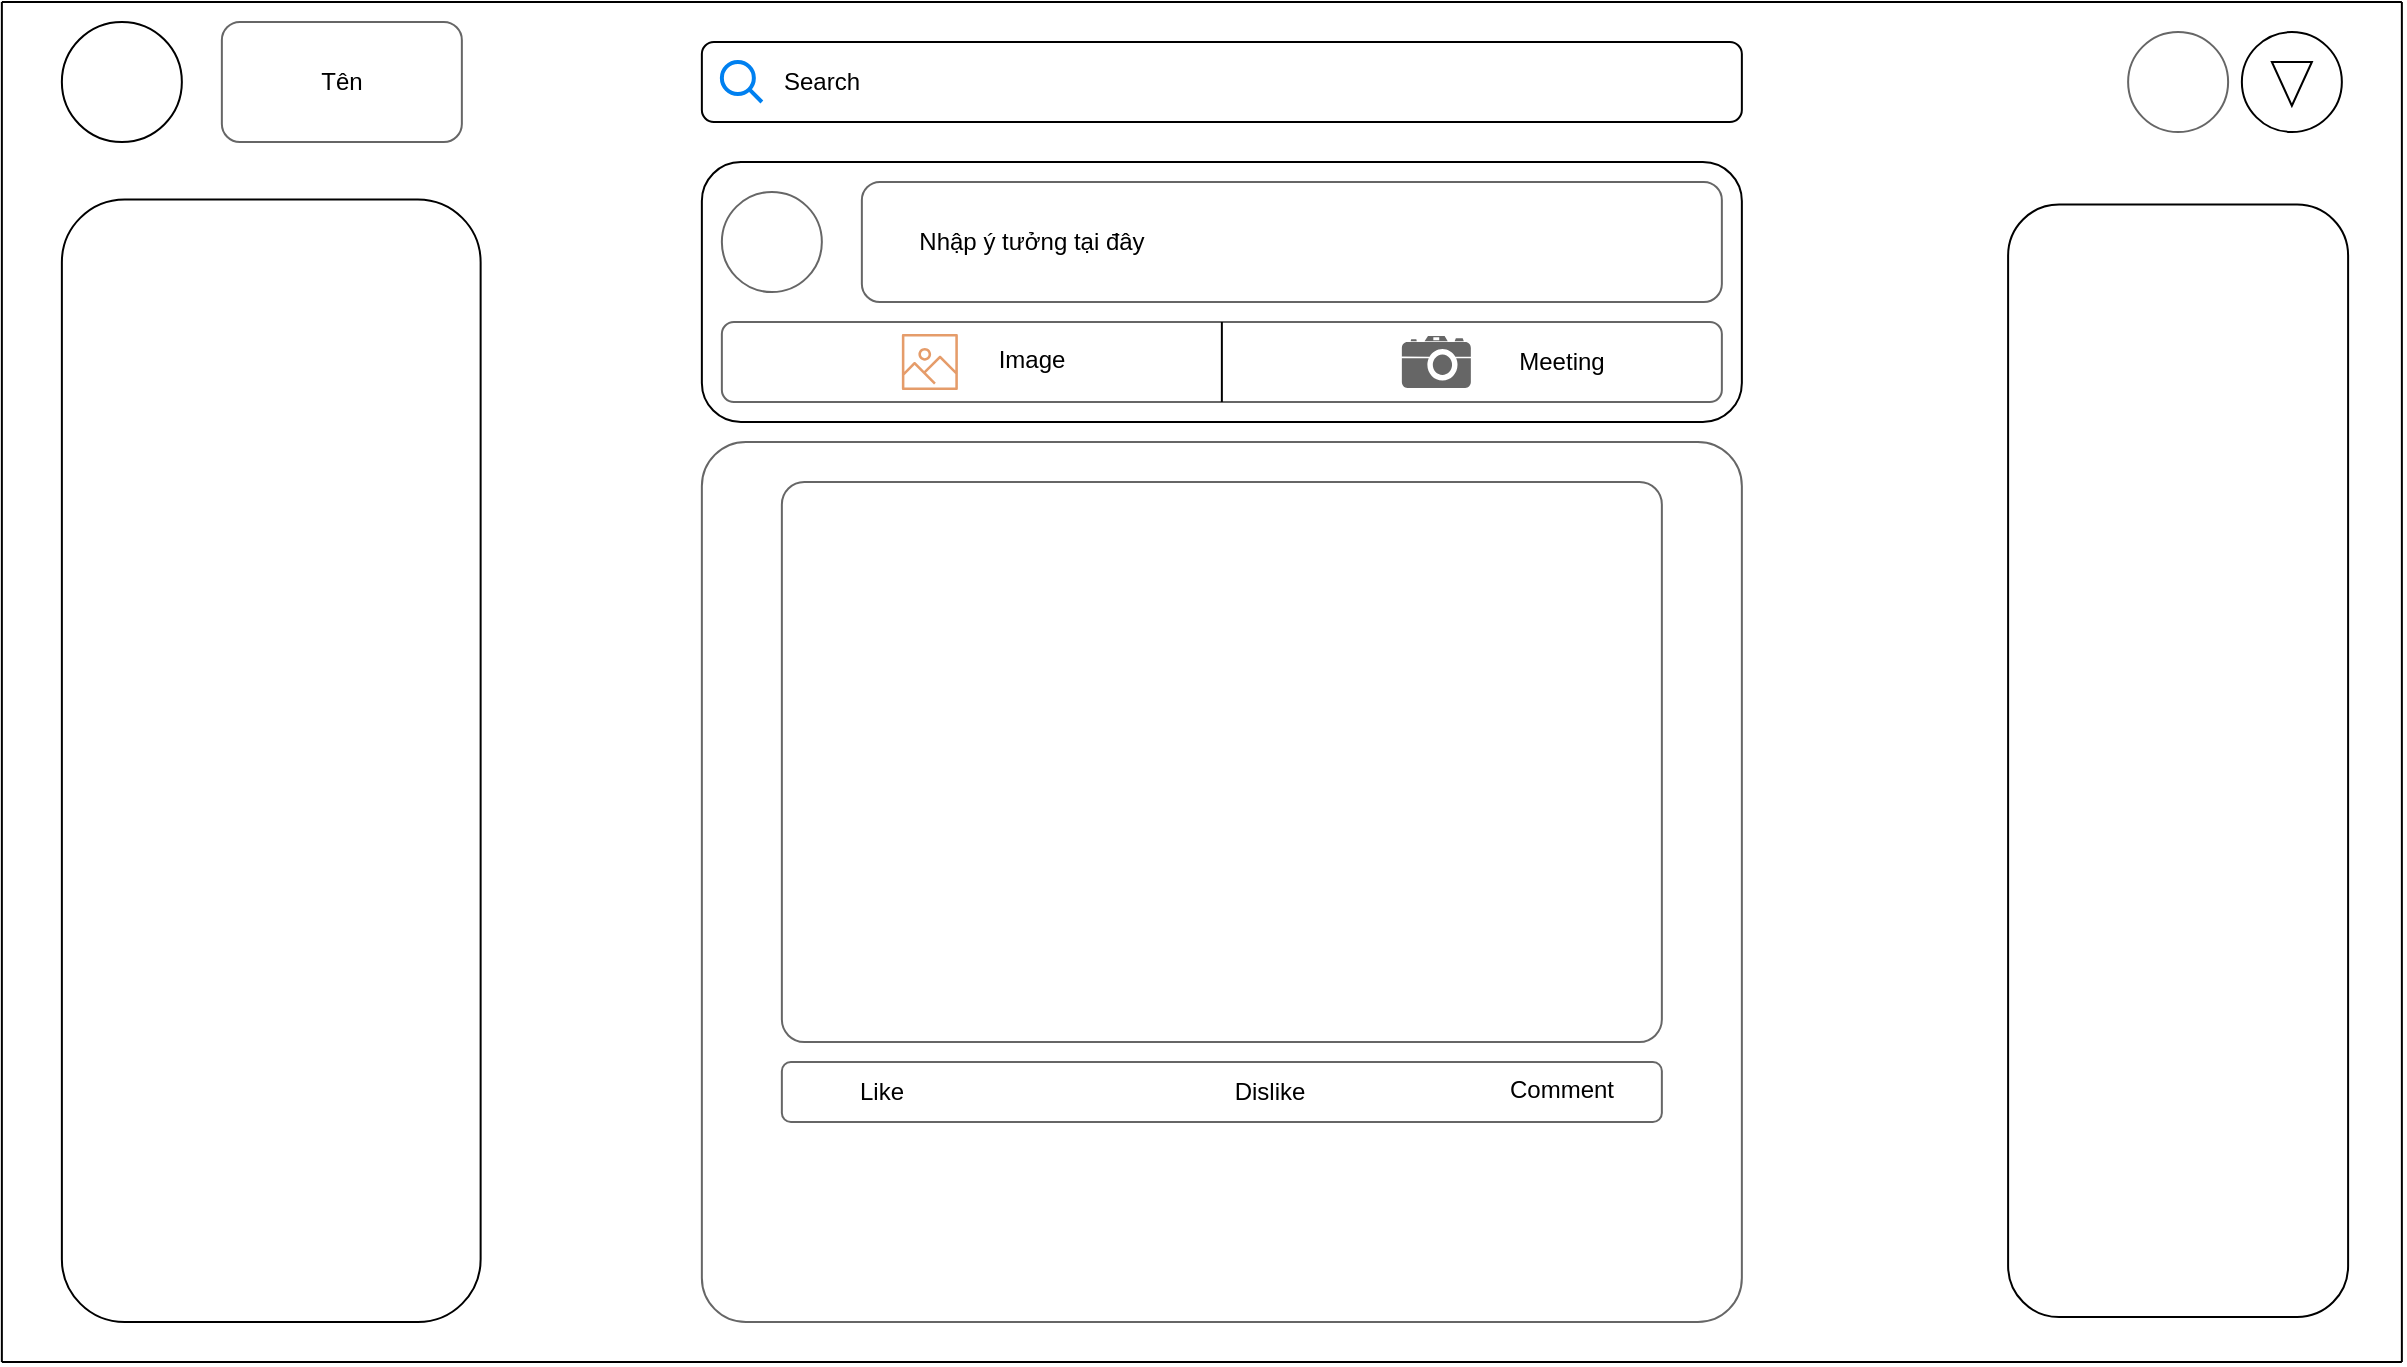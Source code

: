 <mxfile version="20.8.18" type="google" pages="6"><diagram id="fomS7Oq12Fp3ZVfEs7wy" name="Homepage"><mxGraphModel dx="2100" dy="2349" grid="1" gridSize="10" guides="1" tooltips="1" connect="1" arrows="1" fold="1" page="1" pageScale="1" pageWidth="827" pageHeight="1169" math="0" shadow="0"><root><mxCell id="0"/><mxCell id="1" parent="0"/><mxCell id="BWu5K3-JuUj8wka48_3E-2" value="" style="endArrow=none;html=1;rounded=0;" parent="1" edge="1"><mxGeometry width="50" height="50" relative="1" as="geometry"><mxPoint x="295.93" y="-40" as="sourcePoint"/><mxPoint x="1495.93" y="-40" as="targetPoint"/></mxGeometry></mxCell><mxCell id="BWu5K3-JuUj8wka48_3E-3" value="" style="endArrow=none;html=1;rounded=0;" parent="1" edge="1"><mxGeometry width="50" height="50" relative="1" as="geometry"><mxPoint x="295.93" y="-40" as="sourcePoint"/><mxPoint x="295.93" y="640" as="targetPoint"/></mxGeometry></mxCell><mxCell id="BWu5K3-JuUj8wka48_3E-4" value="" style="endArrow=none;html=1;rounded=0;" parent="1" edge="1"><mxGeometry width="50" height="50" relative="1" as="geometry"><mxPoint x="1495.93" y="-40" as="sourcePoint"/><mxPoint x="1495.93" y="640" as="targetPoint"/></mxGeometry></mxCell><mxCell id="BWu5K3-JuUj8wka48_3E-5" value="" style="endArrow=none;html=1;rounded=0;" parent="1" edge="1"><mxGeometry width="50" height="50" relative="1" as="geometry"><mxPoint x="295.93" y="640" as="sourcePoint"/><mxPoint x="1495.93" y="640" as="targetPoint"/></mxGeometry></mxCell><mxCell id="BWu5K3-JuUj8wka48_3E-6" value="" style="ellipse;whiteSpace=wrap;html=1;aspect=fixed;" parent="1" vertex="1"><mxGeometry x="325.93" y="-30" width="60" height="60" as="geometry"/></mxCell><mxCell id="BWu5K3-JuUj8wka48_3E-7" value="" style="rounded=1;whiteSpace=wrap;html=1;" parent="1" vertex="1"><mxGeometry x="645.93" y="-20" width="520" height="40" as="geometry"/></mxCell><mxCell id="BWu5K3-JuUj8wka48_3E-8" value="" style="ellipse;whiteSpace=wrap;html=1;aspect=fixed;" parent="1" vertex="1"><mxGeometry x="1415.93" y="-25" width="50" height="50" as="geometry"/></mxCell><mxCell id="BWu5K3-JuUj8wka48_3E-9" value="" style="html=1;verticalLabelPosition=bottom;align=center;labelBackgroundColor=#ffffff;verticalAlign=top;strokeWidth=2;strokeColor=#0080F0;shadow=0;dashed=0;shape=mxgraph.ios7.icons.looking_glass;" parent="1" vertex="1"><mxGeometry x="655.93" y="-10" width="20" height="20" as="geometry"/></mxCell><mxCell id="BWu5K3-JuUj8wka48_3E-10" value="Search" style="text;html=1;strokeColor=none;fillColor=none;align=center;verticalAlign=middle;whiteSpace=wrap;rounded=0;" parent="1" vertex="1"><mxGeometry x="675.93" y="-15" width="60" height="30" as="geometry"/></mxCell><mxCell id="BWu5K3-JuUj8wka48_3E-11" value="" style="rounded=1;whiteSpace=wrap;html=1;rotation=90;" parent="1" vertex="1"><mxGeometry x="150" y="234.69" width="561.25" height="209.38" as="geometry"/></mxCell><mxCell id="BWu5K3-JuUj8wka48_3E-12" value="" style="rounded=1;whiteSpace=wrap;html=1;" parent="1" vertex="1"><mxGeometry x="645.93" y="40" width="520" height="130" as="geometry"/></mxCell><mxCell id="BWu5K3-JuUj8wka48_3E-13" value="" style="rounded=1;whiteSpace=wrap;html=1;opacity=60;arcSize=5;" parent="1" vertex="1"><mxGeometry x="645.93" y="180" width="520" height="440" as="geometry"/></mxCell><mxCell id="BWu5K3-JuUj8wka48_3E-14" value="" style="triangle;whiteSpace=wrap;html=1;rotation=90;" parent="1" vertex="1"><mxGeometry x="1430" y="-9.07" width="21.87" height="20" as="geometry"/></mxCell><mxCell id="BWu5K3-JuUj8wka48_3E-15" value="" style="rounded=1;whiteSpace=wrap;html=1;opacity=60;arcSize=4;" parent="1" vertex="1"><mxGeometry x="685.93" y="200" width="440" height="280" as="geometry"/></mxCell><mxCell id="BWu5K3-JuUj8wka48_3E-19" value="" style="shape=image;html=1;verticalAlign=top;verticalLabelPosition=bottom;labelBackgroundColor=#ffffff;imageAspect=0;aspect=fixed;image=https://cdn4.iconfinder.com/data/icons/evil-icons-user-interface/64/like-128.png;opacity=60;" parent="1" vertex="1"><mxGeometry x="691.93" y="490" width="28" height="28" as="geometry"/></mxCell><mxCell id="BWu5K3-JuUj8wka48_3E-20" value="" style="rounded=1;whiteSpace=wrap;html=1;opacity=60;" parent="1" vertex="1"><mxGeometry x="685.93" y="490" width="440" height="30" as="geometry"/></mxCell><mxCell id="BWu5K3-JuUj8wka48_3E-21" value="Like" style="text;html=1;strokeColor=none;fillColor=none;align=center;verticalAlign=middle;whiteSpace=wrap;rounded=0;opacity=60;" parent="1" vertex="1"><mxGeometry x="705.93" y="490" width="60" height="30" as="geometry"/></mxCell><mxCell id="BWu5K3-JuUj8wka48_3E-24" value="" style="shape=image;html=1;verticalAlign=top;verticalLabelPosition=bottom;labelBackgroundColor=#ffffff;imageAspect=0;aspect=fixed;image=https://cdn1.iconfinder.com/data/icons/unicons-line-vol-2/24/comment-notes-128.png;opacity=60;" parent="1" vertex="1"><mxGeometry x="1015.93" y="491" width="28" height="28" as="geometry"/></mxCell><mxCell id="BWu5K3-JuUj8wka48_3E-25" value="Comment" style="text;html=1;strokeColor=none;fillColor=none;align=center;verticalAlign=middle;whiteSpace=wrap;rounded=0;opacity=60;" parent="1" vertex="1"><mxGeometry x="1045.93" y="489" width="60" height="30" as="geometry"/></mxCell><mxCell id="BWu5K3-JuUj8wka48_3E-30" value="" style="rounded=1;whiteSpace=wrap;html=1;opacity=60;" parent="1" vertex="1"><mxGeometry x="725.93" y="50" width="430" height="60" as="geometry"/></mxCell><mxCell id="BWu5K3-JuUj8wka48_3E-31" value="" style="ellipse;whiteSpace=wrap;html=1;aspect=fixed;opacity=60;" parent="1" vertex="1"><mxGeometry x="655.93" y="55" width="50" height="50" as="geometry"/></mxCell><mxCell id="BWu5K3-JuUj8wka48_3E-32" value="" style="rounded=1;whiteSpace=wrap;html=1;rotation=90;" parent="1" vertex="1"><mxGeometry x="1105.93" y="254.38" width="556.25" height="170" as="geometry"/></mxCell><mxCell id="BWu5K3-JuUj8wka48_3E-33" value="Nhập ý tưởng tại đây" style="text;html=1;strokeColor=none;fillColor=none;align=center;verticalAlign=middle;whiteSpace=wrap;rounded=0;opacity=60;" parent="1" vertex="1"><mxGeometry x="705.93" y="65" width="210" height="30" as="geometry"/></mxCell><mxCell id="BWu5K3-JuUj8wka48_3E-34" value="" style="rounded=1;whiteSpace=wrap;html=1;opacity=60;" parent="1" vertex="1"><mxGeometry x="655.93" y="120" width="500" height="40" as="geometry"/></mxCell><mxCell id="BWu5K3-JuUj8wka48_3E-35" value="" style="endArrow=none;html=1;rounded=0;entryX=0.5;entryY=0;entryDx=0;entryDy=0;exitX=0.5;exitY=1;exitDx=0;exitDy=0;" parent="1" source="BWu5K3-JuUj8wka48_3E-34" target="BWu5K3-JuUj8wka48_3E-34" edge="1"><mxGeometry width="50" height="50" relative="1" as="geometry"><mxPoint x="905.93" y="290" as="sourcePoint"/><mxPoint x="955.93" y="240" as="targetPoint"/></mxGeometry></mxCell><mxCell id="BWu5K3-JuUj8wka48_3E-36" value="" style="sketch=0;outlineConnect=0;fontColor=#232F3E;gradientColor=none;fillColor=#D45B07;strokeColor=none;dashed=0;verticalLabelPosition=bottom;verticalAlign=top;align=center;html=1;fontSize=12;fontStyle=0;aspect=fixed;pointerEvents=1;shape=mxgraph.aws4.container_registry_image;opacity=60;" parent="1" vertex="1"><mxGeometry x="745.93" y="126" width="28" height="28" as="geometry"/></mxCell><mxCell id="BWu5K3-JuUj8wka48_3E-37" value="Image" style="text;html=1;strokeColor=none;fillColor=none;align=center;verticalAlign=middle;whiteSpace=wrap;rounded=0;opacity=60;" parent="1" vertex="1"><mxGeometry x="780.93" y="124" width="60" height="30" as="geometry"/></mxCell><mxCell id="BWu5K3-JuUj8wka48_3E-43" value="" style="shape=mxgraph.signs.tech.camera_2;html=1;pointerEvents=1;fillColor=#000000;strokeColor=none;verticalLabelPosition=bottom;verticalAlign=top;align=center;opacity=60;" parent="1" vertex="1"><mxGeometry x="995.93" y="127" width="34.5" height="26" as="geometry"/></mxCell><mxCell id="BWu5K3-JuUj8wka48_3E-44" value="Meeting" style="text;html=1;strokeColor=none;fillColor=none;align=center;verticalAlign=middle;whiteSpace=wrap;rounded=0;opacity=60;" parent="1" vertex="1"><mxGeometry x="1045.93" y="125" width="60" height="30" as="geometry"/></mxCell><mxCell id="BWu5K3-JuUj8wka48_3E-47" value="" style="shape=image;html=1;verticalAlign=top;verticalLabelPosition=bottom;labelBackgroundColor=#ffffff;imageAspect=0;aspect=fixed;image=https://cdn4.iconfinder.com/data/icons/evil-icons-user-interface/64/like-128.png;opacity=60;rotation=-180;" parent="1" vertex="1"><mxGeometry x="869.93" y="491" width="30" height="30" as="geometry"/></mxCell><mxCell id="BWu5K3-JuUj8wka48_3E-48" value="Dislike" style="text;html=1;strokeColor=none;fillColor=none;align=center;verticalAlign=middle;whiteSpace=wrap;rounded=0;opacity=60;" parent="1" vertex="1"><mxGeometry x="899.93" y="490" width="60" height="30" as="geometry"/></mxCell><mxCell id="BWu5K3-JuUj8wka48_3E-51" value="" style="rounded=1;whiteSpace=wrap;html=1;opacity=60;" parent="1" vertex="1"><mxGeometry x="405.93" y="-30" width="120" height="60" as="geometry"/></mxCell><mxCell id="BWu5K3-JuUj8wka48_3E-52" value="Tên" style="text;html=1;strokeColor=none;fillColor=none;align=center;verticalAlign=middle;whiteSpace=wrap;rounded=0;opacity=60;" parent="1" vertex="1"><mxGeometry x="435.93" y="-15" width="60" height="30" as="geometry"/></mxCell><mxCell id="BWu5K3-JuUj8wka48_3E-53" value="" style="shape=image;html=1;verticalAlign=top;verticalLabelPosition=bottom;labelBackgroundColor=#ffffff;imageAspect=0;aspect=fixed;image=https://cdn2.iconfinder.com/data/icons/user-interface-169/32/bell-128.png;opacity=60;" parent="1" vertex="1"><mxGeometry x="1365.06" y="-19" width="38" height="38" as="geometry"/></mxCell><mxCell id="BWu5K3-JuUj8wka48_3E-54" value="" style="ellipse;whiteSpace=wrap;html=1;aspect=fixed;opacity=60;" parent="1" vertex="1"><mxGeometry x="1359.06" y="-25" width="50" height="50" as="geometry"/></mxCell></root></mxGraphModel></diagram><diagram id="2jZJror7W1VXCoIUgL2z" name="Thêm - xoá categories"><mxGraphModel dx="1400" dy="1956" grid="1" gridSize="10" guides="1" tooltips="1" connect="1" arrows="1" fold="1" page="1" pageScale="1" pageWidth="827" pageHeight="1169" math="0" shadow="0"><root><mxCell id="0"/><mxCell id="1" parent="0"/><mxCell id="rXGEPZA8jmjlq6osvPS2-1" value="" style="endArrow=none;html=1;rounded=0;" edge="1" parent="1"><mxGeometry width="50" height="50" relative="1" as="geometry"><mxPoint x="295.93" y="-40" as="sourcePoint"/><mxPoint x="1495.93" y="-40" as="targetPoint"/></mxGeometry></mxCell><mxCell id="rXGEPZA8jmjlq6osvPS2-2" value="" style="endArrow=none;html=1;rounded=0;" edge="1" parent="1"><mxGeometry width="50" height="50" relative="1" as="geometry"><mxPoint x="295.93" y="-40" as="sourcePoint"/><mxPoint x="295.93" y="640" as="targetPoint"/></mxGeometry></mxCell><mxCell id="rXGEPZA8jmjlq6osvPS2-3" value="" style="endArrow=none;html=1;rounded=0;" edge="1" parent="1"><mxGeometry width="50" height="50" relative="1" as="geometry"><mxPoint x="1495.93" y="-40" as="sourcePoint"/><mxPoint x="1495.93" y="640" as="targetPoint"/></mxGeometry></mxCell><mxCell id="rXGEPZA8jmjlq6osvPS2-4" value="" style="endArrow=none;html=1;rounded=0;" edge="1" parent="1"><mxGeometry width="50" height="50" relative="1" as="geometry"><mxPoint x="295.93" y="640" as="sourcePoint"/><mxPoint x="1495.93" y="640" as="targetPoint"/></mxGeometry></mxCell><mxCell id="rXGEPZA8jmjlq6osvPS2-5" value="" style="ellipse;whiteSpace=wrap;html=1;aspect=fixed;" vertex="1" parent="1"><mxGeometry x="325.93" y="-30" width="60" height="60" as="geometry"/></mxCell><mxCell id="rXGEPZA8jmjlq6osvPS2-6" value="" style="rounded=1;whiteSpace=wrap;html=1;" vertex="1" parent="1"><mxGeometry x="645.93" y="-20" width="520" height="40" as="geometry"/></mxCell><mxCell id="rXGEPZA8jmjlq6osvPS2-7" value="" style="ellipse;whiteSpace=wrap;html=1;aspect=fixed;" vertex="1" parent="1"><mxGeometry x="1415.93" y="-25" width="50" height="50" as="geometry"/></mxCell><mxCell id="rXGEPZA8jmjlq6osvPS2-8" value="" style="html=1;verticalLabelPosition=bottom;align=center;labelBackgroundColor=#ffffff;verticalAlign=top;strokeWidth=2;strokeColor=#0080F0;shadow=0;dashed=0;shape=mxgraph.ios7.icons.looking_glass;" vertex="1" parent="1"><mxGeometry x="655.93" y="-10" width="20" height="20" as="geometry"/></mxCell><mxCell id="rXGEPZA8jmjlq6osvPS2-9" value="Search" style="text;html=1;strokeColor=none;fillColor=none;align=center;verticalAlign=middle;whiteSpace=wrap;rounded=0;" vertex="1" parent="1"><mxGeometry x="675.93" y="-15" width="60" height="30" as="geometry"/></mxCell><mxCell id="rXGEPZA8jmjlq6osvPS2-10" value="" style="rounded=1;whiteSpace=wrap;html=1;rotation=90;" vertex="1" parent="1"><mxGeometry x="150" y="234.69" width="561.25" height="209.38" as="geometry"/></mxCell><mxCell id="rXGEPZA8jmjlq6osvPS2-12" value="" style="rounded=1;whiteSpace=wrap;html=1;opacity=60;arcSize=5;" vertex="1" parent="1"><mxGeometry x="645.93" y="40" width="520" height="580" as="geometry"/></mxCell><mxCell id="rXGEPZA8jmjlq6osvPS2-13" value="" style="triangle;whiteSpace=wrap;html=1;rotation=90;" vertex="1" parent="1"><mxGeometry x="1430" y="-9.07" width="21.87" height="20" as="geometry"/></mxCell><mxCell id="rXGEPZA8jmjlq6osvPS2-14" value="" style="rounded=1;whiteSpace=wrap;html=1;opacity=60;arcSize=4;" vertex="1" parent="1"><mxGeometry x="685.93" y="120" width="444.07" height="400" as="geometry"/></mxCell><mxCell id="rXGEPZA8jmjlq6osvPS2-22" value="" style="rounded=1;whiteSpace=wrap;html=1;rotation=90;" vertex="1" parent="1"><mxGeometry x="1138.12" y="286.57" width="556.25" height="105.62" as="geometry"/></mxCell><mxCell id="rXGEPZA8jmjlq6osvPS2-32" value="" style="rounded=1;whiteSpace=wrap;html=1;opacity=60;" vertex="1" parent="1"><mxGeometry x="405.93" y="-30" width="120" height="60" as="geometry"/></mxCell><mxCell id="rXGEPZA8jmjlq6osvPS2-33" value="Tên" style="text;html=1;strokeColor=none;fillColor=none;align=center;verticalAlign=middle;whiteSpace=wrap;rounded=0;opacity=60;" vertex="1" parent="1"><mxGeometry x="435.93" y="-15" width="60" height="30" as="geometry"/></mxCell><mxCell id="rXGEPZA8jmjlq6osvPS2-34" value="" style="shape=image;html=1;verticalAlign=top;verticalLabelPosition=bottom;labelBackgroundColor=#ffffff;imageAspect=0;aspect=fixed;image=https://cdn2.iconfinder.com/data/icons/user-interface-169/32/bell-128.png;opacity=60;" vertex="1" parent="1"><mxGeometry x="1365.06" y="-19" width="38" height="38" as="geometry"/></mxCell><mxCell id="rXGEPZA8jmjlq6osvPS2-35" value="" style="ellipse;whiteSpace=wrap;html=1;aspect=fixed;opacity=60;" vertex="1" parent="1"><mxGeometry x="1359.06" y="-25" width="50" height="50" as="geometry"/></mxCell><mxCell id="rXGEPZA8jmjlq6osvPS2-38" value="" style="rounded=1;whiteSpace=wrap;html=1;arcSize=19;" vertex="1" parent="1"><mxGeometry x="685.93" y="540" width="444.07" height="60" as="geometry"/></mxCell><mxCell id="rXGEPZA8jmjlq6osvPS2-42" value="" style="endArrow=none;html=1;rounded=0;entryX=0.25;entryY=0;entryDx=0;entryDy=0;exitX=0.25;exitY=1;exitDx=0;exitDy=0;" edge="1" parent="1" source="rXGEPZA8jmjlq6osvPS2-14" target="rXGEPZA8jmjlq6osvPS2-14"><mxGeometry width="50" height="50" relative="1" as="geometry"><mxPoint x="920" y="290" as="sourcePoint"/><mxPoint x="970" y="240" as="targetPoint"/></mxGeometry></mxCell><mxCell id="rXGEPZA8jmjlq6osvPS2-43" value="Text" style="text;html=1;strokeColor=none;fillColor=none;align=center;verticalAlign=middle;whiteSpace=wrap;rounded=0;" vertex="1" parent="1"><mxGeometry x="711.25" y="140" width="60" height="30" as="geometry"/></mxCell><mxCell id="rXGEPZA8jmjlq6osvPS2-44" value="Description" style="text;html=1;strokeColor=none;fillColor=none;align=center;verticalAlign=middle;whiteSpace=wrap;rounded=0;" vertex="1" parent="1"><mxGeometry x="711.25" y="224.38" width="60" height="30" as="geometry"/></mxCell><mxCell id="rXGEPZA8jmjlq6osvPS2-45" value="" style="endArrow=none;html=1;rounded=0;entryX=1.001;entryY=0.2;entryDx=0;entryDy=0;entryPerimeter=0;exitX=0;exitY=0.2;exitDx=0;exitDy=0;exitPerimeter=0;" edge="1" parent="1" source="rXGEPZA8jmjlq6osvPS2-14" target="rXGEPZA8jmjlq6osvPS2-14"><mxGeometry width="50" height="50" relative="1" as="geometry"><mxPoint x="690" y="200" as="sourcePoint"/><mxPoint x="1080" y="310" as="targetPoint"/></mxGeometry></mxCell><mxCell id="rXGEPZA8jmjlq6osvPS2-46" value="" style="endArrow=none;html=1;rounded=0;entryX=1.001;entryY=0.2;entryDx=0;entryDy=0;entryPerimeter=0;exitX=0;exitY=0.2;exitDx=0;exitDy=0;exitPerimeter=0;" edge="1" parent="1"><mxGeometry width="50" height="50" relative="1" as="geometry"><mxPoint x="685.93" y="280" as="sourcePoint"/><mxPoint x="1129.93" y="280" as="targetPoint"/></mxGeometry></mxCell><mxCell id="rXGEPZA8jmjlq6osvPS2-49" value="" style="endArrow=none;html=1;rounded=0;entryX=1.001;entryY=0.2;entryDx=0;entryDy=0;entryPerimeter=0;exitX=0;exitY=0.2;exitDx=0;exitDy=0;exitPerimeter=0;" edge="1" parent="1"><mxGeometry width="50" height="50" relative="1" as="geometry"><mxPoint x="685.93" y="360" as="sourcePoint"/><mxPoint x="1129.93" y="360" as="targetPoint"/></mxGeometry></mxCell><mxCell id="rXGEPZA8jmjlq6osvPS2-50" value="" style="endArrow=none;html=1;rounded=0;entryX=1.001;entryY=0.2;entryDx=0;entryDy=0;entryPerimeter=0;exitX=0;exitY=0.2;exitDx=0;exitDy=0;exitPerimeter=0;" edge="1" parent="1"><mxGeometry width="50" height="50" relative="1" as="geometry"><mxPoint x="686" y="440" as="sourcePoint"/><mxPoint x="1130" y="440" as="targetPoint"/></mxGeometry></mxCell><mxCell id="rXGEPZA8jmjlq6osvPS2-51" value="Date&lt;br&gt;Innitiated" style="text;html=1;strokeColor=none;fillColor=none;align=center;verticalAlign=middle;whiteSpace=wrap;rounded=0;" vertex="1" parent="1"><mxGeometry x="711.25" y="305" width="60" height="30" as="geometry"/></mxCell><mxCell id="rXGEPZA8jmjlq6osvPS2-52" value="Status" style="text;html=1;strokeColor=none;fillColor=none;align=center;verticalAlign=middle;whiteSpace=wrap;rounded=0;" vertex="1" parent="1"><mxGeometry x="711.25" y="380" width="60" height="30" as="geometry"/></mxCell><mxCell id="rXGEPZA8jmjlq6osvPS2-53" value="IdeaId" style="text;html=1;strokeColor=none;fillColor=none;align=center;verticalAlign=middle;whiteSpace=wrap;rounded=0;" vertex="1" parent="1"><mxGeometry x="711.25" y="460" width="60" height="30" as="geometry"/></mxCell><mxCell id="rXGEPZA8jmjlq6osvPS2-54" value="Cái này để categories của các chức năng khác" style="text;html=1;strokeColor=none;fillColor=none;align=center;verticalAlign=middle;whiteSpace=wrap;rounded=0;" vertex="1" parent="1"><mxGeometry x="400.63" y="305" width="60" height="30" as="geometry"/></mxCell><mxCell id="rXGEPZA8jmjlq6osvPS2-56" value="" style="endArrow=none;html=1;rounded=0;exitX=0.25;exitY=0;exitDx=0;exitDy=0;entryX=0.25;entryY=1;entryDx=0;entryDy=0;" edge="1" parent="1" source="rXGEPZA8jmjlq6osvPS2-22" target="rXGEPZA8jmjlq6osvPS2-22"><mxGeometry width="50" height="50" relative="1" as="geometry"><mxPoint x="1030" y="300" as="sourcePoint"/><mxPoint x="1080" y="250" as="targetPoint"/></mxGeometry></mxCell><mxCell id="rXGEPZA8jmjlq6osvPS2-57" value="" style="endArrow=none;html=1;rounded=0;exitX=0.5;exitY=0;exitDx=0;exitDy=0;entryX=0.5;entryY=1;entryDx=0;entryDy=0;" edge="1" parent="1" source="rXGEPZA8jmjlq6osvPS2-22" target="rXGEPZA8jmjlq6osvPS2-22"><mxGeometry width="50" height="50" relative="1" as="geometry"><mxPoint x="1479" y="210" as="sourcePoint"/><mxPoint x="1373" y="210" as="targetPoint"/></mxGeometry></mxCell><mxCell id="rXGEPZA8jmjlq6osvPS2-59" value="" style="endArrow=none;html=1;rounded=0;exitX=0.75;exitY=0;exitDx=0;exitDy=0;entryX=0.75;entryY=1;entryDx=0;entryDy=0;" edge="1" parent="1" source="rXGEPZA8jmjlq6osvPS2-22" target="rXGEPZA8jmjlq6osvPS2-22"><mxGeometry width="50" height="50" relative="1" as="geometry"><mxPoint x="1499" y="230" as="sourcePoint"/><mxPoint x="1393" y="230" as="targetPoint"/></mxGeometry></mxCell><mxCell id="rXGEPZA8jmjlq6osvPS2-60" value="Tên cate 1" style="text;html=1;strokeColor=none;fillColor=none;align=center;verticalAlign=middle;whiteSpace=wrap;rounded=0;" vertex="1" parent="1"><mxGeometry x="1386.25" y="120" width="60" height="30" as="geometry"/></mxCell><mxCell id="rXGEPZA8jmjlq6osvPS2-61" value="Tên cate 2" style="text;html=1;strokeColor=none;fillColor=none;align=center;verticalAlign=middle;whiteSpace=wrap;rounded=0;" vertex="1" parent="1"><mxGeometry x="1386.25" y="256.57" width="60" height="30" as="geometry"/></mxCell><mxCell id="rXGEPZA8jmjlq6osvPS2-62" value="Tên cate 3" style="text;html=1;strokeColor=none;fillColor=none;align=center;verticalAlign=middle;whiteSpace=wrap;rounded=0;" vertex="1" parent="1"><mxGeometry x="1386.25" y="392.19" width="60" height="30" as="geometry"/></mxCell><mxCell id="rXGEPZA8jmjlq6osvPS2-63" value="Tên cate 4" style="text;html=1;strokeColor=none;fillColor=none;align=center;verticalAlign=middle;whiteSpace=wrap;rounded=0;" vertex="1" parent="1"><mxGeometry x="1386.25" y="530" width="60" height="30" as="geometry"/></mxCell><mxCell id="rXGEPZA8jmjlq6osvPS2-64" value="" style="html=1;verticalLabelPosition=bottom;align=center;labelBackgroundColor=#ffffff;verticalAlign=top;strokeWidth=2;strokeColor=#0080F0;shadow=0;dashed=0;shape=mxgraph.ios7.icons.add;" vertex="1" parent="1"><mxGeometry x="760" y="555" width="30" height="30" as="geometry"/></mxCell><mxCell id="rXGEPZA8jmjlq6osvPS2-66" value="" style="shape=image;html=1;verticalAlign=top;verticalLabelPosition=bottom;labelBackgroundColor=#ffffff;imageAspect=0;aspect=fixed;image=https://cdn0.iconfinder.com/data/icons/google-material-design-3-0/48/ic_delete_48px-128.png" vertex="1" parent="1"><mxGeometry x="980" y="551" width="38" height="38" as="geometry"/></mxCell><mxCell id="rXGEPZA8jmjlq6osvPS2-67" value="" style="endArrow=none;html=1;rounded=0;entryX=0.5;entryY=1;entryDx=0;entryDy=0;exitX=0.5;exitY=0;exitDx=0;exitDy=0;" edge="1" parent="1" source="rXGEPZA8jmjlq6osvPS2-38" target="rXGEPZA8jmjlq6osvPS2-38"><mxGeometry width="50" height="50" relative="1" as="geometry"><mxPoint x="1010" y="470" as="sourcePoint"/><mxPoint x="1060" y="420" as="targetPoint"/></mxGeometry></mxCell><mxCell id="rXGEPZA8jmjlq6osvPS2-68" value="Add" style="text;html=1;strokeColor=none;fillColor=none;align=center;verticalAlign=middle;whiteSpace=wrap;rounded=0;" vertex="1" parent="1"><mxGeometry x="800" y="555" width="60" height="30" as="geometry"/></mxCell><mxCell id="rXGEPZA8jmjlq6osvPS2-69" value="Delete" style="text;html=1;strokeColor=none;fillColor=none;align=center;verticalAlign=middle;whiteSpace=wrap;rounded=0;" vertex="1" parent="1"><mxGeometry x="1018" y="555" width="60" height="30" as="geometry"/></mxCell></root></mxGraphModel></diagram><diagram id="uRjbNKCk_lcyYadUvBT7" name="Crud Idea"><mxGraphModel dx="1615" dy="2077" grid="1" gridSize="10" guides="1" tooltips="1" connect="1" arrows="1" fold="1" page="1" pageScale="1" pageWidth="827" pageHeight="1169" math="0" shadow="0"><root><mxCell id="0"/><mxCell id="1" parent="0"/><mxCell id="vFi5wrv38mNtoLM2hR20-1" value="" style="endArrow=none;html=1;rounded=0;" edge="1" parent="1"><mxGeometry width="50" height="50" relative="1" as="geometry"><mxPoint x="295.93" y="-40" as="sourcePoint"/><mxPoint x="1495.93" y="-40" as="targetPoint"/></mxGeometry></mxCell><mxCell id="vFi5wrv38mNtoLM2hR20-2" value="" style="endArrow=none;html=1;rounded=0;" edge="1" parent="1"><mxGeometry width="50" height="50" relative="1" as="geometry"><mxPoint x="295.93" y="-40" as="sourcePoint"/><mxPoint x="295.93" y="640" as="targetPoint"/></mxGeometry></mxCell><mxCell id="vFi5wrv38mNtoLM2hR20-3" value="" style="endArrow=none;html=1;rounded=0;" edge="1" parent="1"><mxGeometry width="50" height="50" relative="1" as="geometry"><mxPoint x="1495.93" y="-40" as="sourcePoint"/><mxPoint x="1495.93" y="640" as="targetPoint"/></mxGeometry></mxCell><mxCell id="vFi5wrv38mNtoLM2hR20-4" value="" style="endArrow=none;html=1;rounded=0;" edge="1" parent="1"><mxGeometry width="50" height="50" relative="1" as="geometry"><mxPoint x="295.93" y="640" as="sourcePoint"/><mxPoint x="1495.93" y="640" as="targetPoint"/></mxGeometry></mxCell><mxCell id="vFi5wrv38mNtoLM2hR20-5" value="" style="ellipse;whiteSpace=wrap;html=1;aspect=fixed;" vertex="1" parent="1"><mxGeometry x="325.93" y="-30" width="60" height="60" as="geometry"/></mxCell><mxCell id="vFi5wrv38mNtoLM2hR20-6" value="" style="rounded=1;whiteSpace=wrap;html=1;" vertex="1" parent="1"><mxGeometry x="645.93" y="-20" width="520" height="40" as="geometry"/></mxCell><mxCell id="vFi5wrv38mNtoLM2hR20-7" value="" style="ellipse;whiteSpace=wrap;html=1;aspect=fixed;" vertex="1" parent="1"><mxGeometry x="1415.93" y="-25" width="50" height="50" as="geometry"/></mxCell><mxCell id="vFi5wrv38mNtoLM2hR20-8" value="" style="html=1;verticalLabelPosition=bottom;align=center;labelBackgroundColor=#ffffff;verticalAlign=top;strokeWidth=2;strokeColor=#0080F0;shadow=0;dashed=0;shape=mxgraph.ios7.icons.looking_glass;" vertex="1" parent="1"><mxGeometry x="655.93" y="-10" width="20" height="20" as="geometry"/></mxCell><mxCell id="vFi5wrv38mNtoLM2hR20-9" value="Search" style="text;html=1;strokeColor=none;fillColor=none;align=center;verticalAlign=middle;whiteSpace=wrap;rounded=0;" vertex="1" parent="1"><mxGeometry x="675.93" y="-15" width="60" height="30" as="geometry"/></mxCell><mxCell id="vFi5wrv38mNtoLM2hR20-10" value="" style="rounded=1;whiteSpace=wrap;html=1;rotation=90;" vertex="1" parent="1"><mxGeometry x="150" y="234.69" width="561.25" height="209.38" as="geometry"/></mxCell><mxCell id="vFi5wrv38mNtoLM2hR20-11" value="" style="rounded=1;whiteSpace=wrap;html=1;opacity=60;arcSize=5;" vertex="1" parent="1"><mxGeometry x="645.93" y="40" width="794.07" height="580" as="geometry"/></mxCell><mxCell id="vFi5wrv38mNtoLM2hR20-12" value="" style="triangle;whiteSpace=wrap;html=1;rotation=90;" vertex="1" parent="1"><mxGeometry x="1430" y="-9.07" width="21.87" height="20" as="geometry"/></mxCell><mxCell id="vFi5wrv38mNtoLM2hR20-13" value="" style="rounded=1;whiteSpace=wrap;html=1;opacity=60;arcSize=4;" vertex="1" parent="1"><mxGeometry x="685.93" y="120" width="714.07" height="400" as="geometry"/></mxCell><mxCell id="vFi5wrv38mNtoLM2hR20-15" value="" style="rounded=1;whiteSpace=wrap;html=1;opacity=60;" vertex="1" parent="1"><mxGeometry x="405.93" y="-30" width="120" height="60" as="geometry"/></mxCell><mxCell id="vFi5wrv38mNtoLM2hR20-16" value="Tên" style="text;html=1;strokeColor=none;fillColor=none;align=center;verticalAlign=middle;whiteSpace=wrap;rounded=0;opacity=60;" vertex="1" parent="1"><mxGeometry x="435.93" y="-15" width="60" height="30" as="geometry"/></mxCell><mxCell id="vFi5wrv38mNtoLM2hR20-17" value="" style="shape=image;html=1;verticalAlign=top;verticalLabelPosition=bottom;labelBackgroundColor=#ffffff;imageAspect=0;aspect=fixed;image=https://cdn2.iconfinder.com/data/icons/user-interface-169/32/bell-128.png;opacity=60;" vertex="1" parent="1"><mxGeometry x="1365.06" y="-19" width="38" height="38" as="geometry"/></mxCell><mxCell id="vFi5wrv38mNtoLM2hR20-18" value="" style="ellipse;whiteSpace=wrap;html=1;aspect=fixed;opacity=60;" vertex="1" parent="1"><mxGeometry x="1359.06" y="-25" width="50" height="50" as="geometry"/></mxCell><mxCell id="vFi5wrv38mNtoLM2hR20-19" value="" style="rounded=1;whiteSpace=wrap;html=1;arcSize=19;" vertex="1" parent="1"><mxGeometry x="685.93" y="540" width="174.07" height="60" as="geometry"/></mxCell><mxCell id="vFi5wrv38mNtoLM2hR20-20" value="" style="endArrow=none;html=1;rounded=0;entryX=0.25;entryY=0;entryDx=0;entryDy=0;exitX=0.25;exitY=1;exitDx=0;exitDy=0;" edge="1" parent="1" source="vFi5wrv38mNtoLM2hR20-13" target="vFi5wrv38mNtoLM2hR20-13"><mxGeometry width="50" height="50" relative="1" as="geometry"><mxPoint x="920" y="290" as="sourcePoint"/><mxPoint x="970" y="240" as="targetPoint"/></mxGeometry></mxCell><mxCell id="vFi5wrv38mNtoLM2hR20-21" value="Idea 1" style="text;html=1;strokeColor=none;fillColor=none;align=center;verticalAlign=middle;whiteSpace=wrap;rounded=0;" vertex="1" parent="1"><mxGeometry x="745" y="150" width="60" height="30" as="geometry"/></mxCell><mxCell id="vFi5wrv38mNtoLM2hR20-23" value="" style="endArrow=none;html=1;rounded=0;entryX=1.001;entryY=0.2;entryDx=0;entryDy=0;entryPerimeter=0;exitX=0;exitY=0.2;exitDx=0;exitDy=0;exitPerimeter=0;" edge="1" parent="1" source="vFi5wrv38mNtoLM2hR20-13" target="vFi5wrv38mNtoLM2hR20-13"><mxGeometry width="50" height="50" relative="1" as="geometry"><mxPoint x="690" y="200" as="sourcePoint"/><mxPoint x="1080" y="310" as="targetPoint"/></mxGeometry></mxCell><mxCell id="vFi5wrv38mNtoLM2hR20-24" value="" style="endArrow=none;html=1;rounded=0;exitX=0;exitY=0.2;exitDx=0;exitDy=0;exitPerimeter=0;" edge="1" parent="1"><mxGeometry width="50" height="50" relative="1" as="geometry"><mxPoint x="685.93" y="280" as="sourcePoint"/><mxPoint x="1400" y="280" as="targetPoint"/></mxGeometry></mxCell><mxCell id="vFi5wrv38mNtoLM2hR20-25" value="" style="endArrow=none;html=1;rounded=0;entryX=1.001;entryY=0.6;entryDx=0;entryDy=0;entryPerimeter=0;exitX=0;exitY=0.2;exitDx=0;exitDy=0;exitPerimeter=0;" edge="1" parent="1" target="vFi5wrv38mNtoLM2hR20-13"><mxGeometry width="50" height="50" relative="1" as="geometry"><mxPoint x="685.93" y="360" as="sourcePoint"/><mxPoint x="1129.93" y="360" as="targetPoint"/></mxGeometry></mxCell><mxCell id="vFi5wrv38mNtoLM2hR20-26" value="" style="endArrow=none;html=1;rounded=0;entryX=1;entryY=0.8;entryDx=0;entryDy=0;entryPerimeter=0;exitX=0;exitY=0.2;exitDx=0;exitDy=0;exitPerimeter=0;" edge="1" parent="1" target="vFi5wrv38mNtoLM2hR20-13"><mxGeometry width="50" height="50" relative="1" as="geometry"><mxPoint x="686" y="440" as="sourcePoint"/><mxPoint x="1130" y="440" as="targetPoint"/></mxGeometry></mxCell><mxCell id="vFi5wrv38mNtoLM2hR20-30" value="Cái này để categories của các chức năng khác" style="text;html=1;strokeColor=none;fillColor=none;align=center;verticalAlign=middle;whiteSpace=wrap;rounded=0;" vertex="1" parent="1"><mxGeometry x="400.63" y="305" width="60" height="30" as="geometry"/></mxCell><mxCell id="vFi5wrv38mNtoLM2hR20-38" value="" style="html=1;verticalLabelPosition=bottom;align=center;labelBackgroundColor=#ffffff;verticalAlign=top;strokeWidth=2;strokeColor=#0080F0;shadow=0;dashed=0;shape=mxgraph.ios7.icons.add;" vertex="1" parent="1"><mxGeometry x="715" y="555" width="30" height="30" as="geometry"/></mxCell><mxCell id="vFi5wrv38mNtoLM2hR20-41" value="Add" style="text;html=1;strokeColor=none;fillColor=none;align=center;verticalAlign=middle;whiteSpace=wrap;rounded=0;" vertex="1" parent="1"><mxGeometry x="780" y="555" width="60" height="30" as="geometry"/></mxCell><mxCell id="vFi5wrv38mNtoLM2hR20-43" value="Idea 2" style="text;html=1;strokeColor=none;fillColor=none;align=center;verticalAlign=middle;whiteSpace=wrap;rounded=0;" vertex="1" parent="1"><mxGeometry x="745" y="230" width="60" height="30" as="geometry"/></mxCell><mxCell id="vFi5wrv38mNtoLM2hR20-44" value="Idea 3" style="text;html=1;strokeColor=none;fillColor=none;align=center;verticalAlign=middle;whiteSpace=wrap;rounded=0;" vertex="1" parent="1"><mxGeometry x="745" y="305" width="60" height="30" as="geometry"/></mxCell><mxCell id="vFi5wrv38mNtoLM2hR20-45" value="Idea 4" style="text;html=1;strokeColor=none;fillColor=none;align=center;verticalAlign=middle;whiteSpace=wrap;rounded=0;" vertex="1" parent="1"><mxGeometry x="745" y="380" width="60" height="30" as="geometry"/></mxCell><mxCell id="vFi5wrv38mNtoLM2hR20-46" value="Idea 5" style="text;html=1;strokeColor=none;fillColor=none;align=center;verticalAlign=middle;whiteSpace=wrap;rounded=0;" vertex="1" parent="1"><mxGeometry x="745" y="460" width="60" height="30" as="geometry"/></mxCell><mxCell id="vFi5wrv38mNtoLM2hR20-47" value="" style="endArrow=none;html=1;rounded=0;entryX=0.75;entryY=0;entryDx=0;entryDy=0;exitX=0.75;exitY=1;exitDx=0;exitDy=0;" edge="1" parent="1" source="vFi5wrv38mNtoLM2hR20-13" target="vFi5wrv38mNtoLM2hR20-13"><mxGeometry width="50" height="50" relative="1" as="geometry"><mxPoint x="920" y="240" as="sourcePoint"/><mxPoint x="970" y="190" as="targetPoint"/></mxGeometry></mxCell><mxCell id="vFi5wrv38mNtoLM2hR20-48" value="" style="rounded=0;whiteSpace=wrap;html=1;" vertex="1" parent="1"><mxGeometry x="1250" y="140" width="120" height="35" as="geometry"/></mxCell><mxCell id="vFi5wrv38mNtoLM2hR20-49" value="" style="endArrow=none;html=1;rounded=0;exitX=0.5;exitY=0;exitDx=0;exitDy=0;entryX=0.5;entryY=1;entryDx=0;entryDy=0;" edge="1" parent="1" source="vFi5wrv38mNtoLM2hR20-48" target="vFi5wrv38mNtoLM2hR20-48"><mxGeometry width="50" height="50" relative="1" as="geometry"><mxPoint x="1410" y="240" as="sourcePoint"/><mxPoint x="1460" y="190" as="targetPoint"/></mxGeometry></mxCell><mxCell id="vFi5wrv38mNtoLM2hR20-50" value="" style="shape=image;html=1;verticalAlign=top;verticalLabelPosition=bottom;labelBackgroundColor=#ffffff;imageAspect=0;aspect=fixed;image=https://cdn0.iconfinder.com/data/icons/google-material-design-3-0/48/ic_delete_48px-128.png" vertex="1" parent="1"><mxGeometry x="1321.06" y="138.5" width="38" height="38" as="geometry"/></mxCell><mxCell id="vFi5wrv38mNtoLM2hR20-51" value="" style="shape=image;html=1;verticalAlign=top;verticalLabelPosition=bottom;labelBackgroundColor=#ffffff;imageAspect=0;aspect=fixed;image=https://cdn3.iconfinder.com/data/icons/arrows-set-12/512/reset-128.png" vertex="1" parent="1"><mxGeometry x="1270" y="143.5" width="28" height="28" as="geometry"/></mxCell><mxCell id="vFi5wrv38mNtoLM2hR20-62" value="" style="rounded=0;whiteSpace=wrap;html=1;" vertex="1" parent="1"><mxGeometry x="1250" y="221.5" width="120" height="35" as="geometry"/></mxCell><mxCell id="vFi5wrv38mNtoLM2hR20-63" value="" style="endArrow=none;html=1;rounded=0;exitX=0.5;exitY=0;exitDx=0;exitDy=0;entryX=0.5;entryY=1;entryDx=0;entryDy=0;" edge="1" parent="1" source="vFi5wrv38mNtoLM2hR20-62" target="vFi5wrv38mNtoLM2hR20-62"><mxGeometry width="50" height="50" relative="1" as="geometry"><mxPoint x="1410" y="321.5" as="sourcePoint"/><mxPoint x="1460" y="271.5" as="targetPoint"/></mxGeometry></mxCell><mxCell id="vFi5wrv38mNtoLM2hR20-64" value="" style="shape=image;html=1;verticalAlign=top;verticalLabelPosition=bottom;labelBackgroundColor=#ffffff;imageAspect=0;aspect=fixed;image=https://cdn0.iconfinder.com/data/icons/google-material-design-3-0/48/ic_delete_48px-128.png" vertex="1" parent="1"><mxGeometry x="1321.06" y="220" width="38" height="38" as="geometry"/></mxCell><mxCell id="vFi5wrv38mNtoLM2hR20-65" value="" style="shape=image;html=1;verticalAlign=top;verticalLabelPosition=bottom;labelBackgroundColor=#ffffff;imageAspect=0;aspect=fixed;image=https://cdn3.iconfinder.com/data/icons/arrows-set-12/512/reset-128.png" vertex="1" parent="1"><mxGeometry x="1270" y="225" width="28" height="28" as="geometry"/></mxCell><mxCell id="vFi5wrv38mNtoLM2hR20-66" value="" style="rounded=0;whiteSpace=wrap;html=1;" vertex="1" parent="1"><mxGeometry x="1250" y="302.5" width="120" height="35" as="geometry"/></mxCell><mxCell id="vFi5wrv38mNtoLM2hR20-67" value="" style="endArrow=none;html=1;rounded=0;exitX=0.5;exitY=0;exitDx=0;exitDy=0;entryX=0.5;entryY=1;entryDx=0;entryDy=0;" edge="1" parent="1" source="vFi5wrv38mNtoLM2hR20-66" target="vFi5wrv38mNtoLM2hR20-66"><mxGeometry width="50" height="50" relative="1" as="geometry"><mxPoint x="1410" y="402.5" as="sourcePoint"/><mxPoint x="1460" y="352.5" as="targetPoint"/></mxGeometry></mxCell><mxCell id="vFi5wrv38mNtoLM2hR20-68" value="" style="shape=image;html=1;verticalAlign=top;verticalLabelPosition=bottom;labelBackgroundColor=#ffffff;imageAspect=0;aspect=fixed;image=https://cdn0.iconfinder.com/data/icons/google-material-design-3-0/48/ic_delete_48px-128.png" vertex="1" parent="1"><mxGeometry x="1321.06" y="301" width="38" height="38" as="geometry"/></mxCell><mxCell id="vFi5wrv38mNtoLM2hR20-69" value="" style="shape=image;html=1;verticalAlign=top;verticalLabelPosition=bottom;labelBackgroundColor=#ffffff;imageAspect=0;aspect=fixed;image=https://cdn3.iconfinder.com/data/icons/arrows-set-12/512/reset-128.png" vertex="1" parent="1"><mxGeometry x="1270" y="306" width="28" height="28" as="geometry"/></mxCell><mxCell id="vFi5wrv38mNtoLM2hR20-70" value="" style="rounded=0;whiteSpace=wrap;html=1;" vertex="1" parent="1"><mxGeometry x="1250" y="377.5" width="120" height="35" as="geometry"/></mxCell><mxCell id="vFi5wrv38mNtoLM2hR20-71" value="" style="endArrow=none;html=1;rounded=0;exitX=0.5;exitY=0;exitDx=0;exitDy=0;entryX=0.5;entryY=1;entryDx=0;entryDy=0;" edge="1" parent="1" source="vFi5wrv38mNtoLM2hR20-70" target="vFi5wrv38mNtoLM2hR20-70"><mxGeometry width="50" height="50" relative="1" as="geometry"><mxPoint x="1410" y="477.5" as="sourcePoint"/><mxPoint x="1460" y="427.5" as="targetPoint"/></mxGeometry></mxCell><mxCell id="vFi5wrv38mNtoLM2hR20-72" value="" style="shape=image;html=1;verticalAlign=top;verticalLabelPosition=bottom;labelBackgroundColor=#ffffff;imageAspect=0;aspect=fixed;image=https://cdn0.iconfinder.com/data/icons/google-material-design-3-0/48/ic_delete_48px-128.png" vertex="1" parent="1"><mxGeometry x="1321.06" y="376" width="38" height="38" as="geometry"/></mxCell><mxCell id="vFi5wrv38mNtoLM2hR20-73" value="" style="shape=image;html=1;verticalAlign=top;verticalLabelPosition=bottom;labelBackgroundColor=#ffffff;imageAspect=0;aspect=fixed;image=https://cdn3.iconfinder.com/data/icons/arrows-set-12/512/reset-128.png" vertex="1" parent="1"><mxGeometry x="1270" y="381" width="28" height="28" as="geometry"/></mxCell><mxCell id="vFi5wrv38mNtoLM2hR20-74" value="" style="rounded=0;whiteSpace=wrap;html=1;" vertex="1" parent="1"><mxGeometry x="1250" y="457.5" width="120" height="35" as="geometry"/></mxCell><mxCell id="vFi5wrv38mNtoLM2hR20-75" value="" style="endArrow=none;html=1;rounded=0;exitX=0.5;exitY=0;exitDx=0;exitDy=0;entryX=0.5;entryY=1;entryDx=0;entryDy=0;" edge="1" parent="1" source="vFi5wrv38mNtoLM2hR20-74" target="vFi5wrv38mNtoLM2hR20-74"><mxGeometry width="50" height="50" relative="1" as="geometry"><mxPoint x="1410" y="557.5" as="sourcePoint"/><mxPoint x="1460" y="507.5" as="targetPoint"/></mxGeometry></mxCell><mxCell id="vFi5wrv38mNtoLM2hR20-76" value="" style="shape=image;html=1;verticalAlign=top;verticalLabelPosition=bottom;labelBackgroundColor=#ffffff;imageAspect=0;aspect=fixed;image=https://cdn0.iconfinder.com/data/icons/google-material-design-3-0/48/ic_delete_48px-128.png" vertex="1" parent="1"><mxGeometry x="1321.06" y="456" width="38" height="38" as="geometry"/></mxCell><mxCell id="vFi5wrv38mNtoLM2hR20-77" value="" style="shape=image;html=1;verticalAlign=top;verticalLabelPosition=bottom;labelBackgroundColor=#ffffff;imageAspect=0;aspect=fixed;image=https://cdn3.iconfinder.com/data/icons/arrows-set-12/512/reset-128.png" vertex="1" parent="1"><mxGeometry x="1270" y="461" width="28" height="28" as="geometry"/></mxCell></root></mxGraphModel></diagram><diagram id="dBZiuVh1QkEEJKy3odbI" name="Crud comment"><mxGraphModel dx="1313" dy="1907" grid="1" gridSize="10" guides="1" tooltips="1" connect="1" arrows="1" fold="1" page="1" pageScale="1" pageWidth="827" pageHeight="1169" math="0" shadow="0"><root><mxCell id="0"/><mxCell id="1" parent="0"/><mxCell id="jYDHvw919rW0a2pkN_78-1" value="" style="endArrow=none;html=1;rounded=0;" edge="1" parent="1"><mxGeometry width="50" height="50" relative="1" as="geometry"><mxPoint x="295.93" y="-40" as="sourcePoint"/><mxPoint x="1495.93" y="-40" as="targetPoint"/></mxGeometry></mxCell><mxCell id="jYDHvw919rW0a2pkN_78-2" value="" style="endArrow=none;html=1;rounded=0;" edge="1" parent="1"><mxGeometry width="50" height="50" relative="1" as="geometry"><mxPoint x="295.93" y="-40" as="sourcePoint"/><mxPoint x="295.93" y="640" as="targetPoint"/></mxGeometry></mxCell><mxCell id="jYDHvw919rW0a2pkN_78-3" value="" style="endArrow=none;html=1;rounded=0;" edge="1" parent="1"><mxGeometry width="50" height="50" relative="1" as="geometry"><mxPoint x="1495.93" y="-40" as="sourcePoint"/><mxPoint x="1495.93" y="640" as="targetPoint"/></mxGeometry></mxCell><mxCell id="jYDHvw919rW0a2pkN_78-4" value="" style="endArrow=none;html=1;rounded=0;" edge="1" parent="1"><mxGeometry width="50" height="50" relative="1" as="geometry"><mxPoint x="295.93" y="640" as="sourcePoint"/><mxPoint x="1495.93" y="640" as="targetPoint"/></mxGeometry></mxCell><mxCell id="jYDHvw919rW0a2pkN_78-5" value="" style="ellipse;whiteSpace=wrap;html=1;aspect=fixed;" vertex="1" parent="1"><mxGeometry x="325.93" y="-30" width="60" height="60" as="geometry"/></mxCell><mxCell id="jYDHvw919rW0a2pkN_78-6" value="" style="rounded=1;whiteSpace=wrap;html=1;" vertex="1" parent="1"><mxGeometry x="645.93" y="-20" width="520" height="40" as="geometry"/></mxCell><mxCell id="jYDHvw919rW0a2pkN_78-7" value="" style="ellipse;whiteSpace=wrap;html=1;aspect=fixed;" vertex="1" parent="1"><mxGeometry x="1415.93" y="-25" width="50" height="50" as="geometry"/></mxCell><mxCell id="jYDHvw919rW0a2pkN_78-8" value="" style="html=1;verticalLabelPosition=bottom;align=center;labelBackgroundColor=#ffffff;verticalAlign=top;strokeWidth=2;strokeColor=#0080F0;shadow=0;dashed=0;shape=mxgraph.ios7.icons.looking_glass;" vertex="1" parent="1"><mxGeometry x="655.93" y="-10" width="20" height="20" as="geometry"/></mxCell><mxCell id="jYDHvw919rW0a2pkN_78-9" value="Search" style="text;html=1;strokeColor=none;fillColor=none;align=center;verticalAlign=middle;whiteSpace=wrap;rounded=0;" vertex="1" parent="1"><mxGeometry x="675.93" y="-15" width="60" height="30" as="geometry"/></mxCell><mxCell id="jYDHvw919rW0a2pkN_78-10" value="" style="rounded=1;whiteSpace=wrap;html=1;rotation=90;" vertex="1" parent="1"><mxGeometry x="150" y="234.69" width="561.25" height="209.38" as="geometry"/></mxCell><mxCell id="jYDHvw919rW0a2pkN_78-11" value="" style="rounded=1;whiteSpace=wrap;html=1;opacity=60;arcSize=5;" vertex="1" parent="1"><mxGeometry x="645.93" y="40" width="794.07" height="580" as="geometry"/></mxCell><mxCell id="jYDHvw919rW0a2pkN_78-12" value="" style="triangle;whiteSpace=wrap;html=1;rotation=90;" vertex="1" parent="1"><mxGeometry x="1430" y="-9.07" width="21.87" height="20" as="geometry"/></mxCell><mxCell id="jYDHvw919rW0a2pkN_78-13" value="" style="rounded=1;whiteSpace=wrap;html=1;opacity=60;arcSize=4;" vertex="1" parent="1"><mxGeometry x="685.93" y="120" width="714.07" height="400" as="geometry"/></mxCell><mxCell id="jYDHvw919rW0a2pkN_78-14" value="" style="rounded=1;whiteSpace=wrap;html=1;opacity=60;" vertex="1" parent="1"><mxGeometry x="405.93" y="-30" width="120" height="60" as="geometry"/></mxCell><mxCell id="jYDHvw919rW0a2pkN_78-15" value="Tên" style="text;html=1;strokeColor=none;fillColor=none;align=center;verticalAlign=middle;whiteSpace=wrap;rounded=0;opacity=60;" vertex="1" parent="1"><mxGeometry x="435.93" y="-15" width="60" height="30" as="geometry"/></mxCell><mxCell id="jYDHvw919rW0a2pkN_78-16" value="" style="shape=image;html=1;verticalAlign=top;verticalLabelPosition=bottom;labelBackgroundColor=#ffffff;imageAspect=0;aspect=fixed;image=https://cdn2.iconfinder.com/data/icons/user-interface-169/32/bell-128.png;opacity=60;" vertex="1" parent="1"><mxGeometry x="1365.06" y="-19" width="38" height="38" as="geometry"/></mxCell><mxCell id="jYDHvw919rW0a2pkN_78-17" value="" style="ellipse;whiteSpace=wrap;html=1;aspect=fixed;opacity=60;" vertex="1" parent="1"><mxGeometry x="1359.06" y="-25" width="50" height="50" as="geometry"/></mxCell><mxCell id="jYDHvw919rW0a2pkN_78-18" value="" style="rounded=1;whiteSpace=wrap;html=1;arcSize=19;" vertex="1" parent="1"><mxGeometry x="685.93" y="540" width="174.07" height="60" as="geometry"/></mxCell><mxCell id="jYDHvw919rW0a2pkN_78-19" value="" style="endArrow=none;html=1;rounded=0;entryX=0.25;entryY=0;entryDx=0;entryDy=0;exitX=0.25;exitY=1;exitDx=0;exitDy=0;" edge="1" parent="1" source="jYDHvw919rW0a2pkN_78-13" target="jYDHvw919rW0a2pkN_78-13"><mxGeometry width="50" height="50" relative="1" as="geometry"><mxPoint x="920" y="290" as="sourcePoint"/><mxPoint x="970" y="240" as="targetPoint"/></mxGeometry></mxCell><mxCell id="jYDHvw919rW0a2pkN_78-20" value="Idea 1" style="text;html=1;strokeColor=none;fillColor=none;align=center;verticalAlign=middle;whiteSpace=wrap;rounded=0;" vertex="1" parent="1"><mxGeometry x="875.93" y="146.5" width="60" height="30" as="geometry"/></mxCell><mxCell id="jYDHvw919rW0a2pkN_78-21" value="" style="endArrow=none;html=1;rounded=0;entryX=1.001;entryY=0.2;entryDx=0;entryDy=0;entryPerimeter=0;exitX=0;exitY=0.2;exitDx=0;exitDy=0;exitPerimeter=0;" edge="1" parent="1" source="jYDHvw919rW0a2pkN_78-13" target="jYDHvw919rW0a2pkN_78-13"><mxGeometry width="50" height="50" relative="1" as="geometry"><mxPoint x="690" y="200" as="sourcePoint"/><mxPoint x="1080" y="310" as="targetPoint"/></mxGeometry></mxCell><mxCell id="jYDHvw919rW0a2pkN_78-22" value="" style="endArrow=none;html=1;rounded=0;exitX=0;exitY=0.2;exitDx=0;exitDy=0;exitPerimeter=0;" edge="1" parent="1"><mxGeometry width="50" height="50" relative="1" as="geometry"><mxPoint x="685.93" y="280" as="sourcePoint"/><mxPoint x="1400" y="280" as="targetPoint"/></mxGeometry></mxCell><mxCell id="jYDHvw919rW0a2pkN_78-23" value="" style="endArrow=none;html=1;rounded=0;entryX=1.001;entryY=0.6;entryDx=0;entryDy=0;entryPerimeter=0;exitX=0;exitY=0.2;exitDx=0;exitDy=0;exitPerimeter=0;" edge="1" parent="1" target="jYDHvw919rW0a2pkN_78-13"><mxGeometry width="50" height="50" relative="1" as="geometry"><mxPoint x="685.93" y="360" as="sourcePoint"/><mxPoint x="1129.93" y="360" as="targetPoint"/></mxGeometry></mxCell><mxCell id="jYDHvw919rW0a2pkN_78-24" value="" style="endArrow=none;html=1;rounded=0;entryX=1;entryY=0.8;entryDx=0;entryDy=0;entryPerimeter=0;exitX=0;exitY=0.2;exitDx=0;exitDy=0;exitPerimeter=0;" edge="1" parent="1" target="jYDHvw919rW0a2pkN_78-13"><mxGeometry width="50" height="50" relative="1" as="geometry"><mxPoint x="686" y="440" as="sourcePoint"/><mxPoint x="1130" y="440" as="targetPoint"/></mxGeometry></mxCell><mxCell id="jYDHvw919rW0a2pkN_78-25" value="Cái này để categories của các chức năng khác" style="text;html=1;strokeColor=none;fillColor=none;align=center;verticalAlign=middle;whiteSpace=wrap;rounded=0;" vertex="1" parent="1"><mxGeometry x="400.63" y="305" width="60" height="30" as="geometry"/></mxCell><mxCell id="jYDHvw919rW0a2pkN_78-26" value="" style="html=1;verticalLabelPosition=bottom;align=center;labelBackgroundColor=#ffffff;verticalAlign=top;strokeWidth=2;strokeColor=#0080F0;shadow=0;dashed=0;shape=mxgraph.ios7.icons.add;" vertex="1" parent="1"><mxGeometry x="715" y="555" width="30" height="30" as="geometry"/></mxCell><mxCell id="jYDHvw919rW0a2pkN_78-27" value="Add" style="text;html=1;strokeColor=none;fillColor=none;align=center;verticalAlign=middle;whiteSpace=wrap;rounded=0;" vertex="1" parent="1"><mxGeometry x="780" y="555" width="60" height="30" as="geometry"/></mxCell><mxCell id="jYDHvw919rW0a2pkN_78-28" value="Idea 2" style="text;html=1;strokeColor=none;fillColor=none;align=center;verticalAlign=middle;whiteSpace=wrap;rounded=0;" vertex="1" parent="1"><mxGeometry x="875.93" y="228" width="60" height="30" as="geometry"/></mxCell><mxCell id="jYDHvw919rW0a2pkN_78-29" value="Idea 3" style="text;html=1;strokeColor=none;fillColor=none;align=center;verticalAlign=middle;whiteSpace=wrap;rounded=0;" vertex="1" parent="1"><mxGeometry x="875.93" y="305" width="60" height="30" as="geometry"/></mxCell><mxCell id="jYDHvw919rW0a2pkN_78-30" value="Idea 4" style="text;html=1;strokeColor=none;fillColor=none;align=center;verticalAlign=middle;whiteSpace=wrap;rounded=0;" vertex="1" parent="1"><mxGeometry x="875.93" y="382.5" width="60" height="30" as="geometry"/></mxCell><mxCell id="jYDHvw919rW0a2pkN_78-31" value="Idea 5" style="text;html=1;strokeColor=none;fillColor=none;align=center;verticalAlign=middle;whiteSpace=wrap;rounded=0;" vertex="1" parent="1"><mxGeometry x="875.93" y="464" width="60" height="30" as="geometry"/></mxCell><mxCell id="jYDHvw919rW0a2pkN_78-32" value="" style="endArrow=none;html=1;rounded=0;entryX=0.75;entryY=0;entryDx=0;entryDy=0;exitX=0.75;exitY=1;exitDx=0;exitDy=0;" edge="1" parent="1" source="jYDHvw919rW0a2pkN_78-13" target="jYDHvw919rW0a2pkN_78-13"><mxGeometry width="50" height="50" relative="1" as="geometry"><mxPoint x="920" y="240" as="sourcePoint"/><mxPoint x="970" y="190" as="targetPoint"/></mxGeometry></mxCell><mxCell id="jYDHvw919rW0a2pkN_78-33" value="" style="rounded=0;whiteSpace=wrap;html=1;" vertex="1" parent="1"><mxGeometry x="1250" y="140" width="120" height="35" as="geometry"/></mxCell><mxCell id="jYDHvw919rW0a2pkN_78-34" value="" style="endArrow=none;html=1;rounded=0;exitX=0.5;exitY=0;exitDx=0;exitDy=0;entryX=0.5;entryY=1;entryDx=0;entryDy=0;" edge="1" parent="1" source="jYDHvw919rW0a2pkN_78-33" target="jYDHvw919rW0a2pkN_78-33"><mxGeometry width="50" height="50" relative="1" as="geometry"><mxPoint x="1410" y="240" as="sourcePoint"/><mxPoint x="1460" y="190" as="targetPoint"/></mxGeometry></mxCell><mxCell id="jYDHvw919rW0a2pkN_78-35" value="" style="shape=image;html=1;verticalAlign=top;verticalLabelPosition=bottom;labelBackgroundColor=#ffffff;imageAspect=0;aspect=fixed;image=https://cdn0.iconfinder.com/data/icons/google-material-design-3-0/48/ic_delete_48px-128.png" vertex="1" parent="1"><mxGeometry x="1321.06" y="138.5" width="38" height="38" as="geometry"/></mxCell><mxCell id="jYDHvw919rW0a2pkN_78-36" value="" style="shape=image;html=1;verticalAlign=top;verticalLabelPosition=bottom;labelBackgroundColor=#ffffff;imageAspect=0;aspect=fixed;image=https://cdn3.iconfinder.com/data/icons/arrows-set-12/512/reset-128.png" vertex="1" parent="1"><mxGeometry x="1270" y="143.5" width="28" height="28" as="geometry"/></mxCell><mxCell id="jYDHvw919rW0a2pkN_78-37" value="" style="rounded=0;whiteSpace=wrap;html=1;" vertex="1" parent="1"><mxGeometry x="1250" y="221.5" width="120" height="35" as="geometry"/></mxCell><mxCell id="jYDHvw919rW0a2pkN_78-38" value="" style="endArrow=none;html=1;rounded=0;exitX=0.5;exitY=0;exitDx=0;exitDy=0;entryX=0.5;entryY=1;entryDx=0;entryDy=0;" edge="1" parent="1" source="jYDHvw919rW0a2pkN_78-37" target="jYDHvw919rW0a2pkN_78-37"><mxGeometry width="50" height="50" relative="1" as="geometry"><mxPoint x="1410" y="321.5" as="sourcePoint"/><mxPoint x="1460" y="271.5" as="targetPoint"/></mxGeometry></mxCell><mxCell id="jYDHvw919rW0a2pkN_78-39" value="" style="shape=image;html=1;verticalAlign=top;verticalLabelPosition=bottom;labelBackgroundColor=#ffffff;imageAspect=0;aspect=fixed;image=https://cdn0.iconfinder.com/data/icons/google-material-design-3-0/48/ic_delete_48px-128.png" vertex="1" parent="1"><mxGeometry x="1321.06" y="220" width="38" height="38" as="geometry"/></mxCell><mxCell id="jYDHvw919rW0a2pkN_78-40" value="" style="shape=image;html=1;verticalAlign=top;verticalLabelPosition=bottom;labelBackgroundColor=#ffffff;imageAspect=0;aspect=fixed;image=https://cdn3.iconfinder.com/data/icons/arrows-set-12/512/reset-128.png" vertex="1" parent="1"><mxGeometry x="1270" y="225" width="28" height="28" as="geometry"/></mxCell><mxCell id="jYDHvw919rW0a2pkN_78-41" value="" style="rounded=0;whiteSpace=wrap;html=1;" vertex="1" parent="1"><mxGeometry x="1250" y="302.5" width="120" height="35" as="geometry"/></mxCell><mxCell id="jYDHvw919rW0a2pkN_78-42" value="" style="endArrow=none;html=1;rounded=0;exitX=0.5;exitY=0;exitDx=0;exitDy=0;entryX=0.5;entryY=1;entryDx=0;entryDy=0;" edge="1" parent="1" source="jYDHvw919rW0a2pkN_78-41" target="jYDHvw919rW0a2pkN_78-41"><mxGeometry width="50" height="50" relative="1" as="geometry"><mxPoint x="1410" y="402.5" as="sourcePoint"/><mxPoint x="1460" y="352.5" as="targetPoint"/></mxGeometry></mxCell><mxCell id="jYDHvw919rW0a2pkN_78-43" value="" style="shape=image;html=1;verticalAlign=top;verticalLabelPosition=bottom;labelBackgroundColor=#ffffff;imageAspect=0;aspect=fixed;image=https://cdn0.iconfinder.com/data/icons/google-material-design-3-0/48/ic_delete_48px-128.png" vertex="1" parent="1"><mxGeometry x="1321.06" y="301" width="38" height="38" as="geometry"/></mxCell><mxCell id="jYDHvw919rW0a2pkN_78-44" value="" style="shape=image;html=1;verticalAlign=top;verticalLabelPosition=bottom;labelBackgroundColor=#ffffff;imageAspect=0;aspect=fixed;image=https://cdn3.iconfinder.com/data/icons/arrows-set-12/512/reset-128.png" vertex="1" parent="1"><mxGeometry x="1270" y="306" width="28" height="28" as="geometry"/></mxCell><mxCell id="jYDHvw919rW0a2pkN_78-45" value="" style="rounded=0;whiteSpace=wrap;html=1;" vertex="1" parent="1"><mxGeometry x="1250" y="377.5" width="120" height="35" as="geometry"/></mxCell><mxCell id="jYDHvw919rW0a2pkN_78-46" value="" style="endArrow=none;html=1;rounded=0;exitX=0.5;exitY=0;exitDx=0;exitDy=0;entryX=0.5;entryY=1;entryDx=0;entryDy=0;" edge="1" parent="1" source="jYDHvw919rW0a2pkN_78-45" target="jYDHvw919rW0a2pkN_78-45"><mxGeometry width="50" height="50" relative="1" as="geometry"><mxPoint x="1410" y="477.5" as="sourcePoint"/><mxPoint x="1460" y="427.5" as="targetPoint"/></mxGeometry></mxCell><mxCell id="jYDHvw919rW0a2pkN_78-47" value="" style="shape=image;html=1;verticalAlign=top;verticalLabelPosition=bottom;labelBackgroundColor=#ffffff;imageAspect=0;aspect=fixed;image=https://cdn0.iconfinder.com/data/icons/google-material-design-3-0/48/ic_delete_48px-128.png" vertex="1" parent="1"><mxGeometry x="1321.06" y="376" width="38" height="38" as="geometry"/></mxCell><mxCell id="jYDHvw919rW0a2pkN_78-48" value="" style="shape=image;html=1;verticalAlign=top;verticalLabelPosition=bottom;labelBackgroundColor=#ffffff;imageAspect=0;aspect=fixed;image=https://cdn3.iconfinder.com/data/icons/arrows-set-12/512/reset-128.png" vertex="1" parent="1"><mxGeometry x="1270" y="381" width="28" height="28" as="geometry"/></mxCell><mxCell id="jYDHvw919rW0a2pkN_78-49" value="" style="rounded=0;whiteSpace=wrap;html=1;" vertex="1" parent="1"><mxGeometry x="1250" y="457.5" width="120" height="35" as="geometry"/></mxCell><mxCell id="jYDHvw919rW0a2pkN_78-50" value="" style="endArrow=none;html=1;rounded=0;exitX=0.5;exitY=0;exitDx=0;exitDy=0;entryX=0.5;entryY=1;entryDx=0;entryDy=0;" edge="1" parent="1" source="jYDHvw919rW0a2pkN_78-49" target="jYDHvw919rW0a2pkN_78-49"><mxGeometry width="50" height="50" relative="1" as="geometry"><mxPoint x="1410" y="557.5" as="sourcePoint"/><mxPoint x="1460" y="507.5" as="targetPoint"/></mxGeometry></mxCell><mxCell id="jYDHvw919rW0a2pkN_78-51" value="" style="shape=image;html=1;verticalAlign=top;verticalLabelPosition=bottom;labelBackgroundColor=#ffffff;imageAspect=0;aspect=fixed;image=https://cdn0.iconfinder.com/data/icons/google-material-design-3-0/48/ic_delete_48px-128.png" vertex="1" parent="1"><mxGeometry x="1321.06" y="456" width="38" height="38" as="geometry"/></mxCell><mxCell id="jYDHvw919rW0a2pkN_78-52" value="" style="shape=image;html=1;verticalAlign=top;verticalLabelPosition=bottom;labelBackgroundColor=#ffffff;imageAspect=0;aspect=fixed;image=https://cdn3.iconfinder.com/data/icons/arrows-set-12/512/reset-128.png" vertex="1" parent="1"><mxGeometry x="1270" y="461" width="28" height="28" as="geometry"/></mxCell><mxCell id="jYDHvw919rW0a2pkN_78-53" value="" style="endArrow=none;html=1;rounded=0;entryX=0.382;entryY=0.001;entryDx=0;entryDy=0;entryPerimeter=0;" edge="1" parent="1" target="jYDHvw919rW0a2pkN_78-13"><mxGeometry width="50" height="50" relative="1" as="geometry"><mxPoint x="960" y="520" as="sourcePoint"/><mxPoint x="970" y="220" as="targetPoint"/></mxGeometry></mxCell><mxCell id="jYDHvw919rW0a2pkN_78-54" value="Comment 1" style="text;html=1;strokeColor=none;fillColor=none;align=center;verticalAlign=middle;whiteSpace=wrap;rounded=0;" vertex="1" parent="1"><mxGeometry x="745" y="146.5" width="65" height="30" as="geometry"/></mxCell><mxCell id="jYDHvw919rW0a2pkN_78-56" value="Comment 2" style="text;html=1;strokeColor=none;fillColor=none;align=center;verticalAlign=middle;whiteSpace=wrap;rounded=0;" vertex="1" parent="1"><mxGeometry x="745" y="220" width="65" height="30" as="geometry"/></mxCell><mxCell id="jYDHvw919rW0a2pkN_78-57" value="Comment 3" style="text;html=1;strokeColor=none;fillColor=none;align=center;verticalAlign=middle;whiteSpace=wrap;rounded=0;" vertex="1" parent="1"><mxGeometry x="745" y="301" width="65" height="30" as="geometry"/></mxCell><mxCell id="jYDHvw919rW0a2pkN_78-58" value="Comment 4" style="text;html=1;strokeColor=none;fillColor=none;align=center;verticalAlign=middle;whiteSpace=wrap;rounded=0;" vertex="1" parent="1"><mxGeometry x="745" y="380" width="65" height="30" as="geometry"/></mxCell><mxCell id="jYDHvw919rW0a2pkN_78-59" value="Comment 5" style="text;html=1;strokeColor=none;fillColor=none;align=center;verticalAlign=middle;whiteSpace=wrap;rounded=0;" vertex="1" parent="1"><mxGeometry x="745" y="462.5" width="65" height="30" as="geometry"/></mxCell></root></mxGraphModel></diagram><diagram id="epQUh9F4IhVQSXi5U75K" name="Crud account for staff"><mxGraphModel dx="1235" dy="1863" grid="1" gridSize="10" guides="1" tooltips="1" connect="1" arrows="1" fold="1" page="1" pageScale="1" pageWidth="827" pageHeight="1169" math="0" shadow="0"><root><mxCell id="0"/><mxCell id="1" parent="0"/><mxCell id="c5piEPpIL0dd6V4orIh9-1" value="" style="endArrow=none;html=1;rounded=0;" edge="1" parent="1"><mxGeometry width="50" height="50" relative="1" as="geometry"><mxPoint x="295.93" y="-40" as="sourcePoint"/><mxPoint x="1495.93" y="-40" as="targetPoint"/></mxGeometry></mxCell><mxCell id="c5piEPpIL0dd6V4orIh9-2" value="" style="endArrow=none;html=1;rounded=0;" edge="1" parent="1"><mxGeometry width="50" height="50" relative="1" as="geometry"><mxPoint x="295.93" y="-40" as="sourcePoint"/><mxPoint x="295.93" y="640" as="targetPoint"/></mxGeometry></mxCell><mxCell id="c5piEPpIL0dd6V4orIh9-3" value="" style="endArrow=none;html=1;rounded=0;" edge="1" parent="1"><mxGeometry width="50" height="50" relative="1" as="geometry"><mxPoint x="1495.93" y="-40" as="sourcePoint"/><mxPoint x="1495.93" y="640" as="targetPoint"/></mxGeometry></mxCell><mxCell id="c5piEPpIL0dd6V4orIh9-4" value="" style="endArrow=none;html=1;rounded=0;" edge="1" parent="1"><mxGeometry width="50" height="50" relative="1" as="geometry"><mxPoint x="295.93" y="640" as="sourcePoint"/><mxPoint x="1495.93" y="640" as="targetPoint"/></mxGeometry></mxCell><mxCell id="c5piEPpIL0dd6V4orIh9-5" value="" style="ellipse;whiteSpace=wrap;html=1;aspect=fixed;" vertex="1" parent="1"><mxGeometry x="325.93" y="-30" width="60" height="60" as="geometry"/></mxCell><mxCell id="c5piEPpIL0dd6V4orIh9-6" value="" style="rounded=1;whiteSpace=wrap;html=1;" vertex="1" parent="1"><mxGeometry x="645.93" y="-20" width="520" height="40" as="geometry"/></mxCell><mxCell id="c5piEPpIL0dd6V4orIh9-7" value="" style="ellipse;whiteSpace=wrap;html=1;aspect=fixed;" vertex="1" parent="1"><mxGeometry x="1415.93" y="-25" width="50" height="50" as="geometry"/></mxCell><mxCell id="c5piEPpIL0dd6V4orIh9-8" value="" style="html=1;verticalLabelPosition=bottom;align=center;labelBackgroundColor=#ffffff;verticalAlign=top;strokeWidth=2;strokeColor=#0080F0;shadow=0;dashed=0;shape=mxgraph.ios7.icons.looking_glass;" vertex="1" parent="1"><mxGeometry x="655.93" y="-10" width="20" height="20" as="geometry"/></mxCell><mxCell id="c5piEPpIL0dd6V4orIh9-9" value="Search" style="text;html=1;strokeColor=none;fillColor=none;align=center;verticalAlign=middle;whiteSpace=wrap;rounded=0;" vertex="1" parent="1"><mxGeometry x="675.93" y="-15" width="60" height="30" as="geometry"/></mxCell><mxCell id="c5piEPpIL0dd6V4orIh9-10" value="" style="rounded=1;whiteSpace=wrap;html=1;rotation=90;" vertex="1" parent="1"><mxGeometry x="150" y="234.69" width="561.25" height="209.38" as="geometry"/></mxCell><mxCell id="c5piEPpIL0dd6V4orIh9-11" value="" style="rounded=1;whiteSpace=wrap;html=1;opacity=60;arcSize=5;" vertex="1" parent="1"><mxGeometry x="645.93" y="40" width="794.07" height="580" as="geometry"/></mxCell><mxCell id="c5piEPpIL0dd6V4orIh9-12" value="" style="triangle;whiteSpace=wrap;html=1;rotation=90;" vertex="1" parent="1"><mxGeometry x="1430" y="-9.07" width="21.87" height="20" as="geometry"/></mxCell><mxCell id="c5piEPpIL0dd6V4orIh9-13" value="" style="rounded=1;whiteSpace=wrap;html=1;opacity=60;arcSize=4;" vertex="1" parent="1"><mxGeometry x="685.93" y="120" width="714.07" height="400" as="geometry"/></mxCell><mxCell id="c5piEPpIL0dd6V4orIh9-14" value="" style="rounded=1;whiteSpace=wrap;html=1;opacity=60;" vertex="1" parent="1"><mxGeometry x="405.93" y="-30" width="120" height="60" as="geometry"/></mxCell><mxCell id="c5piEPpIL0dd6V4orIh9-15" value="Tên" style="text;html=1;strokeColor=none;fillColor=none;align=center;verticalAlign=middle;whiteSpace=wrap;rounded=0;opacity=60;" vertex="1" parent="1"><mxGeometry x="435.93" y="-15" width="60" height="30" as="geometry"/></mxCell><mxCell id="c5piEPpIL0dd6V4orIh9-16" value="" style="shape=image;html=1;verticalAlign=top;verticalLabelPosition=bottom;labelBackgroundColor=#ffffff;imageAspect=0;aspect=fixed;image=https://cdn2.iconfinder.com/data/icons/user-interface-169/32/bell-128.png;opacity=60;" vertex="1" parent="1"><mxGeometry x="1365.06" y="-19" width="38" height="38" as="geometry"/></mxCell><mxCell id="c5piEPpIL0dd6V4orIh9-17" value="" style="ellipse;whiteSpace=wrap;html=1;aspect=fixed;opacity=60;" vertex="1" parent="1"><mxGeometry x="1359.06" y="-25" width="50" height="50" as="geometry"/></mxCell><mxCell id="c5piEPpIL0dd6V4orIh9-18" value="" style="rounded=1;whiteSpace=wrap;html=1;arcSize=19;" vertex="1" parent="1"><mxGeometry x="685.93" y="540" width="174.07" height="60" as="geometry"/></mxCell><mxCell id="c5piEPpIL0dd6V4orIh9-19" value="" style="endArrow=none;html=1;rounded=0;entryX=0.25;entryY=0;entryDx=0;entryDy=0;exitX=0.25;exitY=1;exitDx=0;exitDy=0;" edge="1" parent="1" source="c5piEPpIL0dd6V4orIh9-13" target="c5piEPpIL0dd6V4orIh9-13"><mxGeometry width="50" height="50" relative="1" as="geometry"><mxPoint x="920" y="290" as="sourcePoint"/><mxPoint x="970" y="240" as="targetPoint"/></mxGeometry></mxCell><mxCell id="c5piEPpIL0dd6V4orIh9-21" value="" style="endArrow=none;html=1;rounded=0;entryX=1.001;entryY=0.2;entryDx=0;entryDy=0;entryPerimeter=0;exitX=0;exitY=0.2;exitDx=0;exitDy=0;exitPerimeter=0;" edge="1" parent="1" source="c5piEPpIL0dd6V4orIh9-13" target="c5piEPpIL0dd6V4orIh9-13"><mxGeometry width="50" height="50" relative="1" as="geometry"><mxPoint x="690" y="200" as="sourcePoint"/><mxPoint x="1080" y="310" as="targetPoint"/></mxGeometry></mxCell><mxCell id="c5piEPpIL0dd6V4orIh9-22" value="" style="endArrow=none;html=1;rounded=0;exitX=0;exitY=0.2;exitDx=0;exitDy=0;exitPerimeter=0;" edge="1" parent="1"><mxGeometry width="50" height="50" relative="1" as="geometry"><mxPoint x="685.93" y="280" as="sourcePoint"/><mxPoint x="1400" y="280" as="targetPoint"/></mxGeometry></mxCell><mxCell id="c5piEPpIL0dd6V4orIh9-23" value="" style="endArrow=none;html=1;rounded=0;entryX=1.001;entryY=0.6;entryDx=0;entryDy=0;entryPerimeter=0;exitX=0;exitY=0.2;exitDx=0;exitDy=0;exitPerimeter=0;" edge="1" parent="1" target="c5piEPpIL0dd6V4orIh9-13"><mxGeometry width="50" height="50" relative="1" as="geometry"><mxPoint x="685.93" y="360" as="sourcePoint"/><mxPoint x="1129.93" y="360" as="targetPoint"/></mxGeometry></mxCell><mxCell id="c5piEPpIL0dd6V4orIh9-24" value="" style="endArrow=none;html=1;rounded=0;entryX=1;entryY=0.8;entryDx=0;entryDy=0;entryPerimeter=0;exitX=0;exitY=0.2;exitDx=0;exitDy=0;exitPerimeter=0;" edge="1" parent="1" target="c5piEPpIL0dd6V4orIh9-13"><mxGeometry width="50" height="50" relative="1" as="geometry"><mxPoint x="686" y="440" as="sourcePoint"/><mxPoint x="1130" y="440" as="targetPoint"/></mxGeometry></mxCell><mxCell id="c5piEPpIL0dd6V4orIh9-25" value="Cái này để categories của các chức năng khác" style="text;html=1;strokeColor=none;fillColor=none;align=center;verticalAlign=middle;whiteSpace=wrap;rounded=0;" vertex="1" parent="1"><mxGeometry x="400.63" y="305" width="60" height="30" as="geometry"/></mxCell><mxCell id="c5piEPpIL0dd6V4orIh9-26" value="" style="html=1;verticalLabelPosition=bottom;align=center;labelBackgroundColor=#ffffff;verticalAlign=top;strokeWidth=2;strokeColor=#0080F0;shadow=0;dashed=0;shape=mxgraph.ios7.icons.add;" vertex="1" parent="1"><mxGeometry x="715" y="555" width="30" height="30" as="geometry"/></mxCell><mxCell id="c5piEPpIL0dd6V4orIh9-27" value="Add" style="text;html=1;strokeColor=none;fillColor=none;align=center;verticalAlign=middle;whiteSpace=wrap;rounded=0;" vertex="1" parent="1"><mxGeometry x="780" y="555" width="60" height="30" as="geometry"/></mxCell><mxCell id="c5piEPpIL0dd6V4orIh9-32" value="" style="endArrow=none;html=1;rounded=0;entryX=0.75;entryY=0;entryDx=0;entryDy=0;exitX=0.75;exitY=1;exitDx=0;exitDy=0;" edge="1" parent="1" source="c5piEPpIL0dd6V4orIh9-13" target="c5piEPpIL0dd6V4orIh9-13"><mxGeometry width="50" height="50" relative="1" as="geometry"><mxPoint x="920" y="240" as="sourcePoint"/><mxPoint x="970" y="190" as="targetPoint"/></mxGeometry></mxCell><mxCell id="c5piEPpIL0dd6V4orIh9-33" value="" style="rounded=0;whiteSpace=wrap;html=1;" vertex="1" parent="1"><mxGeometry x="1250" y="140" width="120" height="35" as="geometry"/></mxCell><mxCell id="c5piEPpIL0dd6V4orIh9-34" value="" style="endArrow=none;html=1;rounded=0;exitX=0.5;exitY=0;exitDx=0;exitDy=0;entryX=0.5;entryY=1;entryDx=0;entryDy=0;" edge="1" parent="1" source="c5piEPpIL0dd6V4orIh9-33" target="c5piEPpIL0dd6V4orIh9-33"><mxGeometry width="50" height="50" relative="1" as="geometry"><mxPoint x="1410" y="240" as="sourcePoint"/><mxPoint x="1460" y="190" as="targetPoint"/></mxGeometry></mxCell><mxCell id="c5piEPpIL0dd6V4orIh9-35" value="" style="shape=image;html=1;verticalAlign=top;verticalLabelPosition=bottom;labelBackgroundColor=#ffffff;imageAspect=0;aspect=fixed;image=https://cdn0.iconfinder.com/data/icons/google-material-design-3-0/48/ic_delete_48px-128.png" vertex="1" parent="1"><mxGeometry x="1321.06" y="138.5" width="38" height="38" as="geometry"/></mxCell><mxCell id="c5piEPpIL0dd6V4orIh9-36" value="" style="shape=image;html=1;verticalAlign=top;verticalLabelPosition=bottom;labelBackgroundColor=#ffffff;imageAspect=0;aspect=fixed;image=https://cdn3.iconfinder.com/data/icons/arrows-set-12/512/reset-128.png" vertex="1" parent="1"><mxGeometry x="1270" y="143.5" width="28" height="28" as="geometry"/></mxCell><mxCell id="c5piEPpIL0dd6V4orIh9-37" value="" style="rounded=0;whiteSpace=wrap;html=1;" vertex="1" parent="1"><mxGeometry x="1250" y="221.5" width="120" height="35" as="geometry"/></mxCell><mxCell id="c5piEPpIL0dd6V4orIh9-38" value="" style="endArrow=none;html=1;rounded=0;exitX=0.5;exitY=0;exitDx=0;exitDy=0;entryX=0.5;entryY=1;entryDx=0;entryDy=0;" edge="1" parent="1" source="c5piEPpIL0dd6V4orIh9-37" target="c5piEPpIL0dd6V4orIh9-37"><mxGeometry width="50" height="50" relative="1" as="geometry"><mxPoint x="1410" y="321.5" as="sourcePoint"/><mxPoint x="1460" y="271.5" as="targetPoint"/></mxGeometry></mxCell><mxCell id="c5piEPpIL0dd6V4orIh9-39" value="" style="shape=image;html=1;verticalAlign=top;verticalLabelPosition=bottom;labelBackgroundColor=#ffffff;imageAspect=0;aspect=fixed;image=https://cdn0.iconfinder.com/data/icons/google-material-design-3-0/48/ic_delete_48px-128.png" vertex="1" parent="1"><mxGeometry x="1321.06" y="220" width="38" height="38" as="geometry"/></mxCell><mxCell id="c5piEPpIL0dd6V4orIh9-40" value="" style="shape=image;html=1;verticalAlign=top;verticalLabelPosition=bottom;labelBackgroundColor=#ffffff;imageAspect=0;aspect=fixed;image=https://cdn3.iconfinder.com/data/icons/arrows-set-12/512/reset-128.png" vertex="1" parent="1"><mxGeometry x="1270" y="225" width="28" height="28" as="geometry"/></mxCell><mxCell id="c5piEPpIL0dd6V4orIh9-41" value="" style="rounded=0;whiteSpace=wrap;html=1;" vertex="1" parent="1"><mxGeometry x="1250" y="302.5" width="120" height="35" as="geometry"/></mxCell><mxCell id="c5piEPpIL0dd6V4orIh9-42" value="" style="endArrow=none;html=1;rounded=0;exitX=0.5;exitY=0;exitDx=0;exitDy=0;entryX=0.5;entryY=1;entryDx=0;entryDy=0;" edge="1" parent="1" source="c5piEPpIL0dd6V4orIh9-41" target="c5piEPpIL0dd6V4orIh9-41"><mxGeometry width="50" height="50" relative="1" as="geometry"><mxPoint x="1410" y="402.5" as="sourcePoint"/><mxPoint x="1460" y="352.5" as="targetPoint"/></mxGeometry></mxCell><mxCell id="c5piEPpIL0dd6V4orIh9-43" value="" style="shape=image;html=1;verticalAlign=top;verticalLabelPosition=bottom;labelBackgroundColor=#ffffff;imageAspect=0;aspect=fixed;image=https://cdn0.iconfinder.com/data/icons/google-material-design-3-0/48/ic_delete_48px-128.png" vertex="1" parent="1"><mxGeometry x="1321.06" y="301" width="38" height="38" as="geometry"/></mxCell><mxCell id="c5piEPpIL0dd6V4orIh9-44" value="" style="shape=image;html=1;verticalAlign=top;verticalLabelPosition=bottom;labelBackgroundColor=#ffffff;imageAspect=0;aspect=fixed;image=https://cdn3.iconfinder.com/data/icons/arrows-set-12/512/reset-128.png" vertex="1" parent="1"><mxGeometry x="1270" y="306" width="28" height="28" as="geometry"/></mxCell><mxCell id="c5piEPpIL0dd6V4orIh9-45" value="" style="rounded=0;whiteSpace=wrap;html=1;" vertex="1" parent="1"><mxGeometry x="1250" y="377.5" width="120" height="35" as="geometry"/></mxCell><mxCell id="c5piEPpIL0dd6V4orIh9-46" value="" style="endArrow=none;html=1;rounded=0;exitX=0.5;exitY=0;exitDx=0;exitDy=0;entryX=0.5;entryY=1;entryDx=0;entryDy=0;" edge="1" parent="1" source="c5piEPpIL0dd6V4orIh9-45" target="c5piEPpIL0dd6V4orIh9-45"><mxGeometry width="50" height="50" relative="1" as="geometry"><mxPoint x="1410" y="477.5" as="sourcePoint"/><mxPoint x="1460" y="427.5" as="targetPoint"/></mxGeometry></mxCell><mxCell id="c5piEPpIL0dd6V4orIh9-47" value="" style="shape=image;html=1;verticalAlign=top;verticalLabelPosition=bottom;labelBackgroundColor=#ffffff;imageAspect=0;aspect=fixed;image=https://cdn0.iconfinder.com/data/icons/google-material-design-3-0/48/ic_delete_48px-128.png" vertex="1" parent="1"><mxGeometry x="1321.06" y="376" width="38" height="38" as="geometry"/></mxCell><mxCell id="c5piEPpIL0dd6V4orIh9-48" value="" style="shape=image;html=1;verticalAlign=top;verticalLabelPosition=bottom;labelBackgroundColor=#ffffff;imageAspect=0;aspect=fixed;image=https://cdn3.iconfinder.com/data/icons/arrows-set-12/512/reset-128.png" vertex="1" parent="1"><mxGeometry x="1270" y="381" width="28" height="28" as="geometry"/></mxCell><mxCell id="c5piEPpIL0dd6V4orIh9-49" value="" style="rounded=0;whiteSpace=wrap;html=1;" vertex="1" parent="1"><mxGeometry x="1250" y="457.5" width="120" height="35" as="geometry"/></mxCell><mxCell id="c5piEPpIL0dd6V4orIh9-50" value="" style="endArrow=none;html=1;rounded=0;exitX=0.5;exitY=0;exitDx=0;exitDy=0;entryX=0.5;entryY=1;entryDx=0;entryDy=0;" edge="1" parent="1" source="c5piEPpIL0dd6V4orIh9-49" target="c5piEPpIL0dd6V4orIh9-49"><mxGeometry width="50" height="50" relative="1" as="geometry"><mxPoint x="1410" y="557.5" as="sourcePoint"/><mxPoint x="1460" y="507.5" as="targetPoint"/></mxGeometry></mxCell><mxCell id="c5piEPpIL0dd6V4orIh9-51" value="" style="shape=image;html=1;verticalAlign=top;verticalLabelPosition=bottom;labelBackgroundColor=#ffffff;imageAspect=0;aspect=fixed;image=https://cdn0.iconfinder.com/data/icons/google-material-design-3-0/48/ic_delete_48px-128.png" vertex="1" parent="1"><mxGeometry x="1321.06" y="456" width="38" height="38" as="geometry"/></mxCell><mxCell id="c5piEPpIL0dd6V4orIh9-52" value="" style="shape=image;html=1;verticalAlign=top;verticalLabelPosition=bottom;labelBackgroundColor=#ffffff;imageAspect=0;aspect=fixed;image=https://cdn3.iconfinder.com/data/icons/arrows-set-12/512/reset-128.png" vertex="1" parent="1"><mxGeometry x="1270" y="461" width="28" height="28" as="geometry"/></mxCell><mxCell id="c5piEPpIL0dd6V4orIh9-54" value="Account 1" style="text;html=1;strokeColor=none;fillColor=none;align=center;verticalAlign=middle;whiteSpace=wrap;rounded=0;" vertex="1" parent="1"><mxGeometry x="745" y="146.5" width="65" height="30" as="geometry"/></mxCell><mxCell id="c5piEPpIL0dd6V4orIh9-55" value="Account 2" style="text;html=1;strokeColor=none;fillColor=none;align=center;verticalAlign=middle;whiteSpace=wrap;rounded=0;" vertex="1" parent="1"><mxGeometry x="745" y="220" width="65" height="30" as="geometry"/></mxCell><mxCell id="c5piEPpIL0dd6V4orIh9-56" value="Account 3" style="text;html=1;strokeColor=none;fillColor=none;align=center;verticalAlign=middle;whiteSpace=wrap;rounded=0;" vertex="1" parent="1"><mxGeometry x="745" y="301" width="65" height="30" as="geometry"/></mxCell><mxCell id="c5piEPpIL0dd6V4orIh9-57" value="Account 4" style="text;html=1;strokeColor=none;fillColor=none;align=center;verticalAlign=middle;whiteSpace=wrap;rounded=0;" vertex="1" parent="1"><mxGeometry x="745" y="380" width="65" height="30" as="geometry"/></mxCell><mxCell id="c5piEPpIL0dd6V4orIh9-58" value="Account 5" style="text;html=1;strokeColor=none;fillColor=none;align=center;verticalAlign=middle;whiteSpace=wrap;rounded=0;" vertex="1" parent="1"><mxGeometry x="745" y="462.5" width="65" height="30" as="geometry"/></mxCell></root></mxGraphModel></diagram><diagram id="MXLdia8u6vLze5Ve7MPA" name="Login"><mxGraphModel dx="1750" dy="2152" grid="1" gridSize="10" guides="1" tooltips="1" connect="1" arrows="1" fold="1" page="1" pageScale="1" pageWidth="827" pageHeight="1169" math="0" shadow="0"><root><mxCell id="0"/><mxCell id="1" parent="0"/><mxCell id="CjbovXO8X7zpMFM7GBTg-1" value="" style="endArrow=none;html=1;rounded=0;" edge="1" parent="1"><mxGeometry width="50" height="50" relative="1" as="geometry"><mxPoint x="295.93" y="-40" as="sourcePoint"/><mxPoint x="1495.93" y="-40" as="targetPoint"/></mxGeometry></mxCell><mxCell id="CjbovXO8X7zpMFM7GBTg-2" value="" style="endArrow=none;html=1;rounded=0;" edge="1" parent="1"><mxGeometry width="50" height="50" relative="1" as="geometry"><mxPoint x="295.93" y="-40" as="sourcePoint"/><mxPoint x="295.93" y="640" as="targetPoint"/></mxGeometry></mxCell><mxCell id="CjbovXO8X7zpMFM7GBTg-3" value="" style="endArrow=none;html=1;rounded=0;" edge="1" parent="1"><mxGeometry width="50" height="50" relative="1" as="geometry"><mxPoint x="1495.93" y="-40" as="sourcePoint"/><mxPoint x="1495.93" y="640" as="targetPoint"/></mxGeometry></mxCell><mxCell id="CjbovXO8X7zpMFM7GBTg-4" value="" style="endArrow=none;html=1;rounded=0;" edge="1" parent="1"><mxGeometry width="50" height="50" relative="1" as="geometry"><mxPoint x="295.93" y="640" as="sourcePoint"/><mxPoint x="1495.93" y="640" as="targetPoint"/></mxGeometry></mxCell><mxCell id="CjbovXO8X7zpMFM7GBTg-5" value="" style="ellipse;whiteSpace=wrap;html=1;aspect=fixed;" vertex="1" parent="1"><mxGeometry x="340" y="290" width="60" height="60" as="geometry"/></mxCell><mxCell id="CjbovXO8X7zpMFM7GBTg-11" value="" style="rounded=1;whiteSpace=wrap;html=1;opacity=60;arcSize=5;" vertex="1" parent="1"><mxGeometry x="660" y="120" width="794.07" height="400" as="geometry"/></mxCell><mxCell id="CjbovXO8X7zpMFM7GBTg-14" value="" style="rounded=1;whiteSpace=wrap;html=1;opacity=60;" vertex="1" parent="1"><mxGeometry x="420" y="290" width="120" height="60" as="geometry"/></mxCell><mxCell id="CjbovXO8X7zpMFM7GBTg-15" value="Tên" style="text;html=1;strokeColor=none;fillColor=none;align=center;verticalAlign=middle;whiteSpace=wrap;rounded=0;opacity=60;" vertex="1" parent="1"><mxGeometry x="450" y="305" width="60" height="30" as="geometry"/></mxCell><mxCell id="CjbovXO8X7zpMFM7GBTg-18" value="" style="rounded=1;whiteSpace=wrap;html=1;arcSize=19;" vertex="1" parent="1"><mxGeometry x="708.52" y="410" width="702.96" height="60" as="geometry"/></mxCell><mxCell id="CjbovXO8X7zpMFM7GBTg-54" value="" style="rounded=1;whiteSpace=wrap;html=1;" vertex="1" parent="1"><mxGeometry x="707.04" y="180" width="700" height="60" as="geometry"/></mxCell><mxCell id="CjbovXO8X7zpMFM7GBTg-55" value="" style="rounded=1;whiteSpace=wrap;html=1;" vertex="1" parent="1"><mxGeometry x="708.52" y="290" width="700" height="60" as="geometry"/></mxCell><mxCell id="CjbovXO8X7zpMFM7GBTg-56" value="Username" style="text;html=1;strokeColor=none;fillColor=none;align=center;verticalAlign=middle;whiteSpace=wrap;rounded=0;" vertex="1" parent="1"><mxGeometry x="708.52" y="140" width="60" height="30" as="geometry"/></mxCell><mxCell id="CjbovXO8X7zpMFM7GBTg-57" value="Password" style="text;html=1;strokeColor=none;fillColor=none;align=center;verticalAlign=middle;whiteSpace=wrap;rounded=0;" vertex="1" parent="1"><mxGeometry x="708.52" y="250" width="60" height="30" as="geometry"/></mxCell><mxCell id="CjbovXO8X7zpMFM7GBTg-58" value="Login" style="text;html=1;strokeColor=none;fillColor=none;align=center;verticalAlign=middle;whiteSpace=wrap;rounded=0;" vertex="1" parent="1"><mxGeometry x="1027.04" y="425" width="60" height="30" as="geometry"/></mxCell></root></mxGraphModel></diagram></mxfile>
